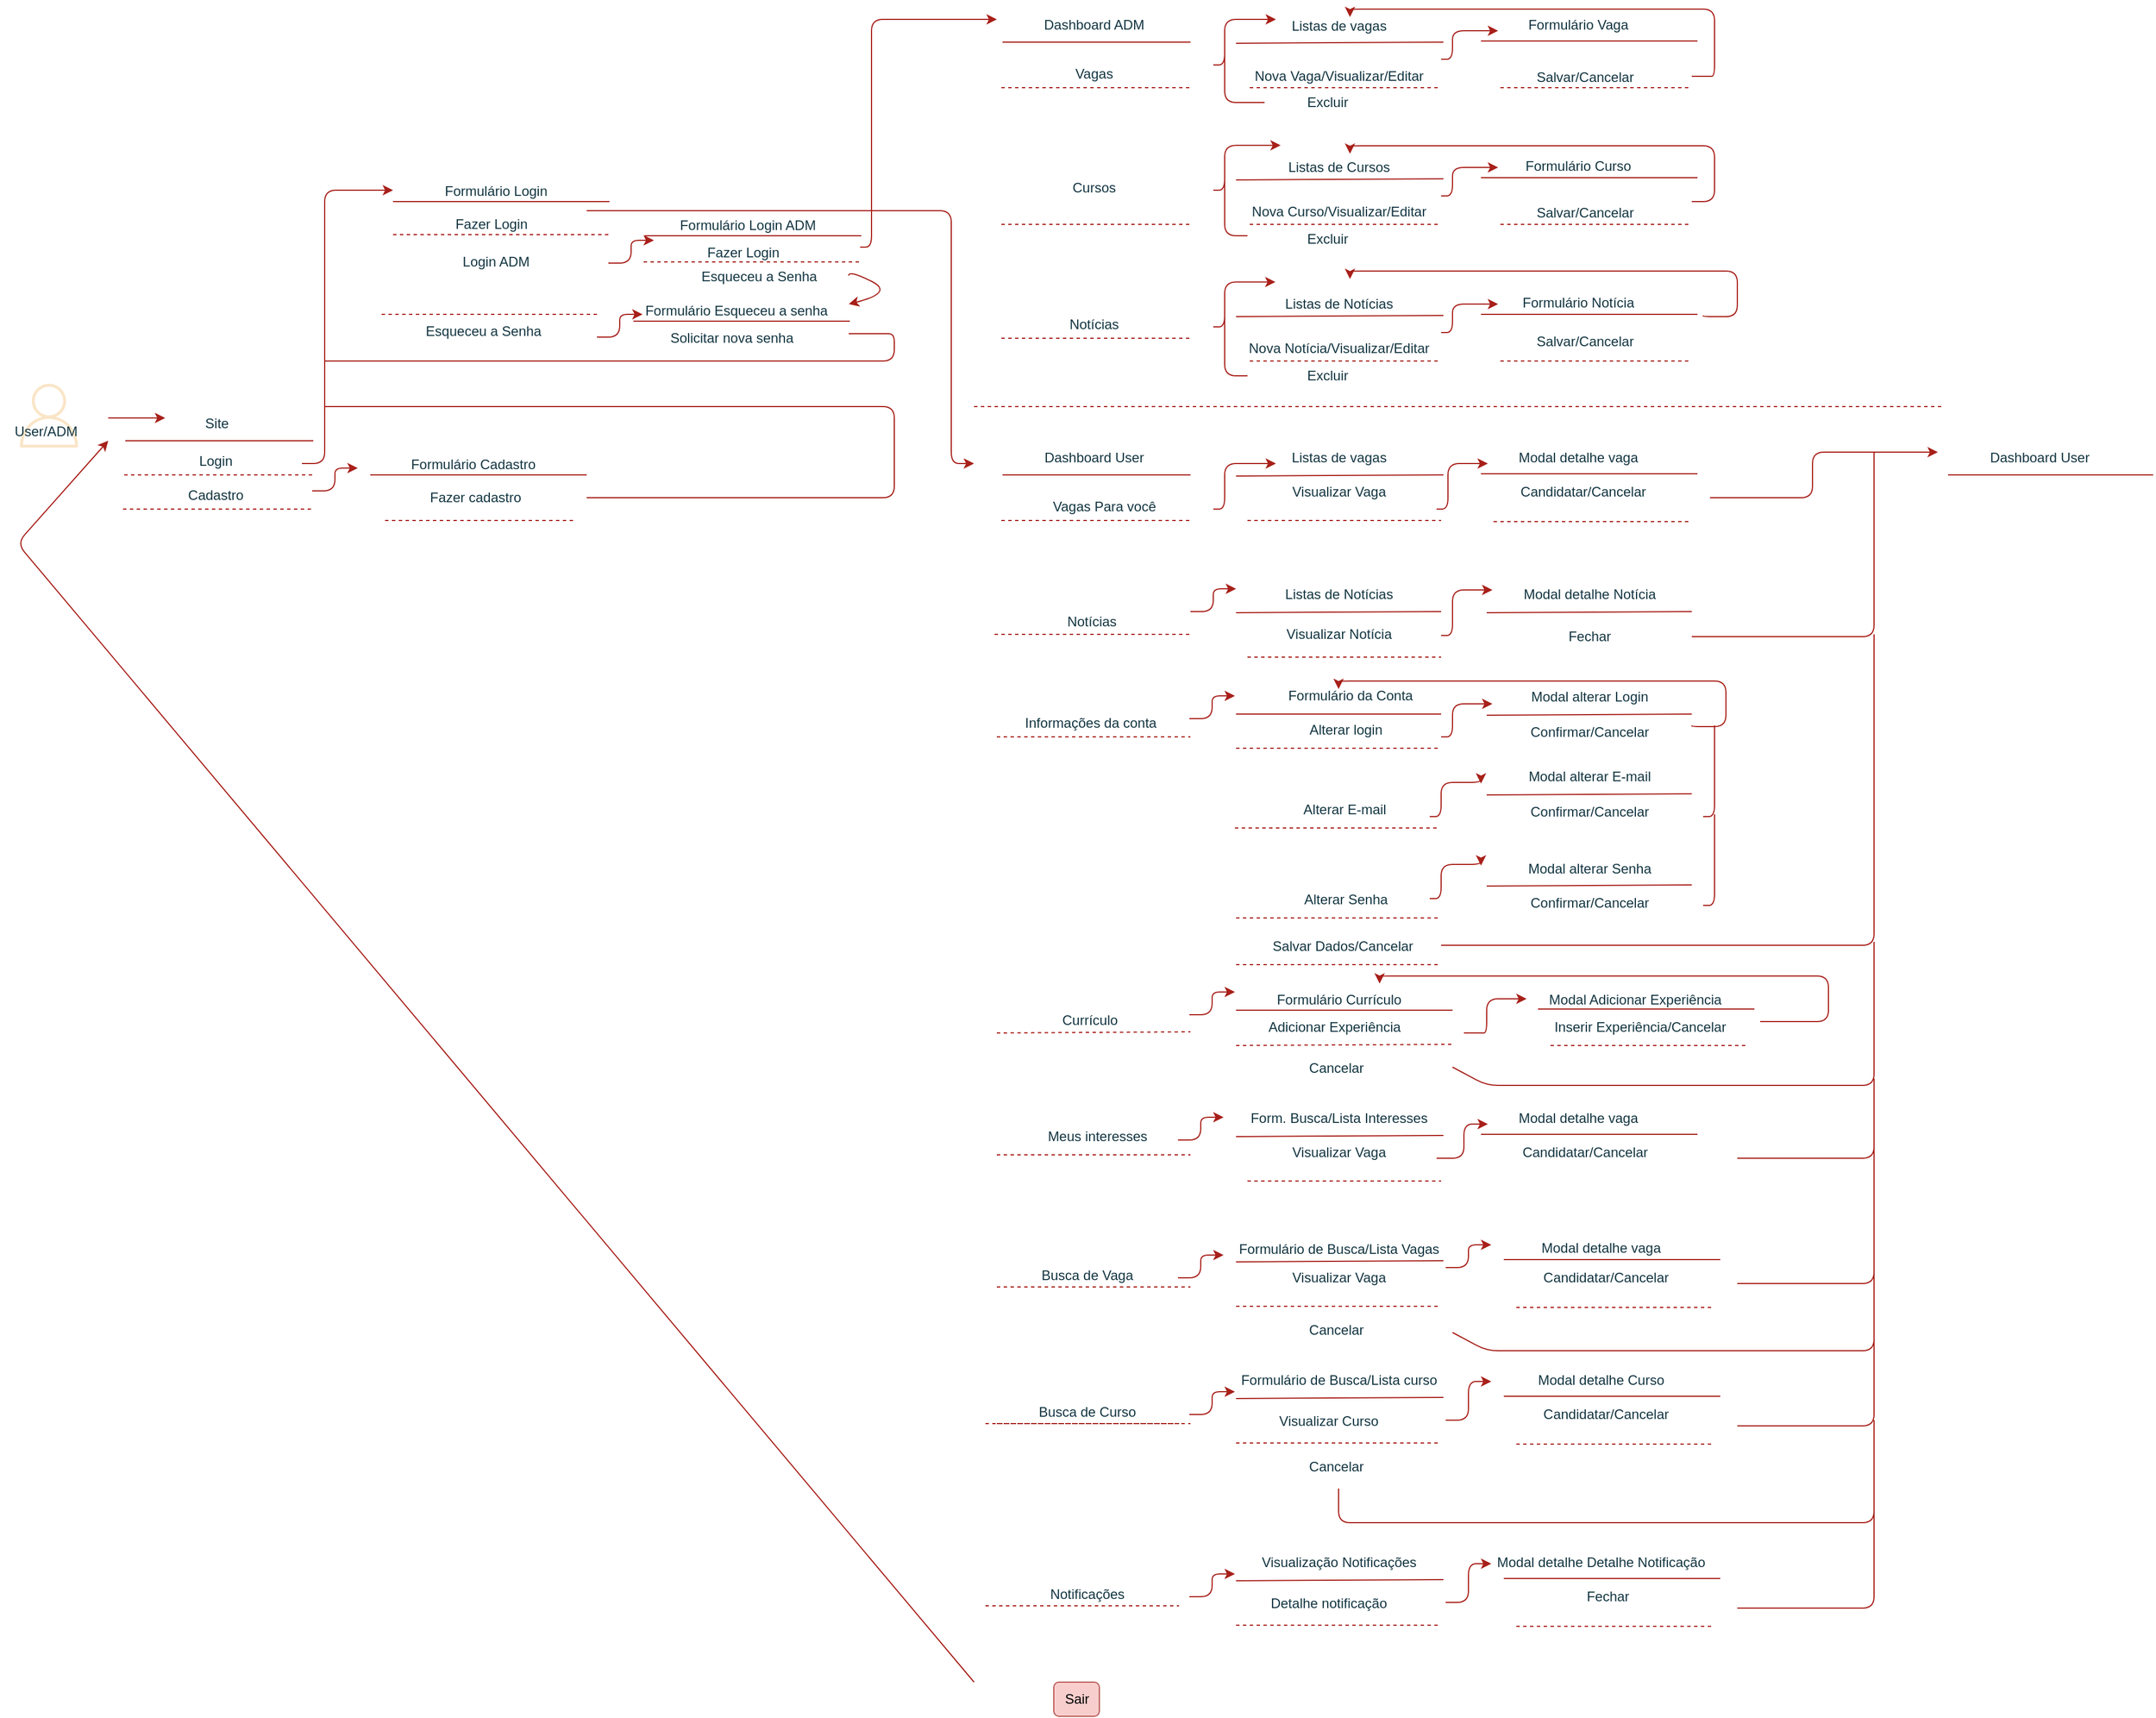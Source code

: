 <mxfile version="21.2.1" type="device">
  <diagram id="md6VTnPGozkwx2MKW_Uu" name="inicio">
    <mxGraphModel dx="3600" dy="515" grid="1" gridSize="10" guides="1" tooltips="1" connect="1" arrows="1" fold="1" page="1" pageScale="1" pageWidth="850" pageHeight="1100" math="0" shadow="0">
      <root>
        <mxCell id="0" />
        <mxCell id="1" parent="0" />
        <mxCell id="Atl8Sy2RL6itN3JtaUqr-5" value="Informações da conta" style="text;html=1;align=center;verticalAlign=middle;resizable=0;points=[];autosize=1;strokeColor=none;fillColor=none;labelBackgroundColor=none;rounded=1;fontColor=#143642;" parent="1" vertex="1">
          <mxGeometry x="-818" y="623" width="140" height="30" as="geometry" />
        </mxCell>
        <mxCell id="Atl8Sy2RL6itN3JtaUqr-6" value="Formulário da Conta" style="text;html=1;align=center;verticalAlign=middle;resizable=0;points=[];autosize=1;strokeColor=none;fillColor=none;labelBackgroundColor=none;rounded=1;fontColor=#143642;" parent="1" vertex="1">
          <mxGeometry x="-585" y="599" width="130" height="30" as="geometry" />
        </mxCell>
        <mxCell id="Atl8Sy2RL6itN3JtaUqr-7" value="" style="endArrow=none;html=1;rounded=1;labelBackgroundColor=none;fontColor=default;strokeColor=#A8201A;" parent="1" edge="1">
          <mxGeometry width="50" height="50" relative="1" as="geometry">
            <mxPoint x="-620" y="630" as="sourcePoint" />
            <mxPoint x="-440" y="630" as="targetPoint" />
          </mxGeometry>
        </mxCell>
        <mxCell id="Atl8Sy2RL6itN3JtaUqr-8" value="" style="endArrow=classic;html=1;rounded=1;edgeStyle=orthogonalEdgeStyle;labelBackgroundColor=none;fontColor=default;strokeColor=#A8201A;" parent="1" target="1BL5ixbeq6saKE9p_KcN-16" edge="1">
          <mxGeometry width="50" height="50" relative="1" as="geometry">
            <mxPoint x="-640" y="450" as="sourcePoint" />
            <mxPoint x="-480" y="396" as="targetPoint" />
            <Array as="points">
              <mxPoint x="-630" y="450" />
              <mxPoint x="-630" y="410" />
            </Array>
          </mxGeometry>
        </mxCell>
        <mxCell id="Atl8Sy2RL6itN3JtaUqr-9" value="Alterar login" style="text;html=1;align=center;verticalAlign=middle;resizable=0;points=[];autosize=1;strokeColor=none;fillColor=none;labelBackgroundColor=none;rounded=1;fontColor=#143642;" parent="1" vertex="1">
          <mxGeometry x="-569" y="629" width="90" height="30" as="geometry" />
        </mxCell>
        <mxCell id="6Ke4Tf1bYYIwLAMuj2lj-1" value="" style="endArrow=none;dashed=1;html=1;rounded=1;labelBackgroundColor=none;fontColor=default;strokeColor=#A8201A;" parent="1" edge="1">
          <mxGeometry width="50" height="50" relative="1" as="geometry">
            <mxPoint x="-830" y="650" as="sourcePoint" />
            <mxPoint x="-660" y="650" as="targetPoint" />
            <Array as="points" />
          </mxGeometry>
        </mxCell>
        <mxCell id="6Ke4Tf1bYYIwLAMuj2lj-4" value="Currículo&amp;nbsp;" style="text;html=1;align=center;verticalAlign=middle;resizable=0;points=[];autosize=1;strokeColor=none;fillColor=none;labelBackgroundColor=none;rounded=1;fontColor=#143642;" parent="1" vertex="1">
          <mxGeometry x="-787" y="884" width="80" height="30" as="geometry" />
        </mxCell>
        <mxCell id="6Ke4Tf1bYYIwLAMuj2lj-7" value="Meus interesses" style="text;html=1;align=center;verticalAlign=middle;resizable=0;points=[];autosize=1;strokeColor=none;fillColor=none;labelBackgroundColor=none;rounded=1;fontColor=#143642;" parent="1" vertex="1">
          <mxGeometry x="-797" y="986" width="110" height="30" as="geometry" />
        </mxCell>
        <mxCell id="6Ke4Tf1bYYIwLAMuj2lj-30" value="Formulário Currículo" style="text;html=1;align=center;verticalAlign=middle;resizable=0;points=[];autosize=1;strokeColor=none;fillColor=none;labelBackgroundColor=none;rounded=1;fontColor=#143642;" parent="1" vertex="1">
          <mxGeometry x="-595" y="866" width="130" height="30" as="geometry" />
        </mxCell>
        <mxCell id="6Ke4Tf1bYYIwLAMuj2lj-32" value="Adicionar Experiência" style="text;html=1;align=center;verticalAlign=middle;resizable=0;points=[];autosize=1;strokeColor=none;fillColor=none;labelBackgroundColor=none;rounded=1;fontColor=#143642;" parent="1" vertex="1">
          <mxGeometry x="-604" y="890" width="140" height="30" as="geometry" />
        </mxCell>
        <mxCell id="6Ke4Tf1bYYIwLAMuj2lj-33" value="" style="endArrow=none;dashed=1;html=1;rounded=1;labelBackgroundColor=none;fontColor=default;strokeColor=#A8201A;" parent="1" edge="1">
          <mxGeometry width="50" height="50" relative="1" as="geometry">
            <mxPoint x="-620" y="921" as="sourcePoint" />
            <mxPoint x="-430" y="920" as="targetPoint" />
          </mxGeometry>
        </mxCell>
        <mxCell id="6Ke4Tf1bYYIwLAMuj2lj-34" value="&amp;nbsp; &amp;nbsp; &amp;nbsp;Cancelar&amp;nbsp;" style="text;html=1;align=center;verticalAlign=middle;resizable=0;points=[];autosize=1;strokeColor=none;fillColor=none;labelBackgroundColor=none;rounded=1;fontColor=#143642;" parent="1" vertex="1">
          <mxGeometry x="-584.5" y="926" width="90" height="30" as="geometry" />
        </mxCell>
        <mxCell id="6Ke4Tf1bYYIwLAMuj2lj-46" value="" style="endArrow=none;dashed=1;html=1;rounded=1;labelBackgroundColor=none;fontColor=default;strokeColor=#A8201A;" parent="1" edge="1">
          <mxGeometry width="50" height="50" relative="1" as="geometry">
            <mxPoint x="-620" y="660" as="sourcePoint" />
            <mxPoint x="-440" y="660" as="targetPoint" />
          </mxGeometry>
        </mxCell>
        <mxCell id="6Ke4Tf1bYYIwLAMuj2lj-48" value="" style="endArrow=none;dashed=1;html=1;rounded=1;labelBackgroundColor=none;fontColor=default;strokeColor=#A8201A;" parent="1" edge="1">
          <mxGeometry width="50" height="50" relative="1" as="geometry">
            <mxPoint x="-830" y="910" as="sourcePoint" />
            <mxPoint x="-660" y="909" as="targetPoint" />
          </mxGeometry>
        </mxCell>
        <mxCell id="6Ke4Tf1bYYIwLAMuj2lj-49" value="" style="endArrow=none;dashed=1;html=1;rounded=1;labelBackgroundColor=none;fontColor=default;strokeColor=#A8201A;" parent="1" edge="1">
          <mxGeometry width="50" height="50" relative="1" as="geometry">
            <mxPoint x="-830" y="1017" as="sourcePoint" />
            <mxPoint x="-660" y="1017" as="targetPoint" />
          </mxGeometry>
        </mxCell>
        <mxCell id="6Ke4Tf1bYYIwLAMuj2lj-51" value="" style="endArrow=none;html=1;rounded=1;labelBackgroundColor=none;fontColor=default;strokeColor=#A8201A;" parent="1" edge="1">
          <mxGeometry width="50" height="50" relative="1" as="geometry">
            <mxPoint x="-620" y="890" as="sourcePoint" />
            <mxPoint x="-430" y="890" as="targetPoint" />
          </mxGeometry>
        </mxCell>
        <mxCell id="6Ke4Tf1bYYIwLAMuj2lj-55" value="Dashboard User" style="text;html=1;align=center;verticalAlign=middle;resizable=0;points=[];autosize=1;strokeColor=none;fillColor=none;labelBackgroundColor=none;rounded=1;fontColor=#143642;" parent="1" vertex="1">
          <mxGeometry x="-800" y="390" width="110" height="30" as="geometry" />
        </mxCell>
        <mxCell id="6Ke4Tf1bYYIwLAMuj2lj-56" value="Vagas Para você" style="text;html=1;align=center;verticalAlign=middle;resizable=0;points=[];autosize=1;strokeColor=none;fillColor=none;labelBackgroundColor=none;rounded=1;fontColor=#143642;" parent="1" vertex="1">
          <mxGeometry x="-791" y="433" width="110" height="30" as="geometry" />
        </mxCell>
        <mxCell id="6Ke4Tf1bYYIwLAMuj2lj-57" value="" style="endArrow=none;dashed=1;html=1;rounded=1;labelBackgroundColor=none;fontColor=default;strokeColor=#A8201A;" parent="1" edge="1">
          <mxGeometry width="50" height="50" relative="1" as="geometry">
            <mxPoint x="-826" y="460" as="sourcePoint" />
            <mxPoint x="-660" y="460" as="targetPoint" />
          </mxGeometry>
        </mxCell>
        <mxCell id="6Ke4Tf1bYYIwLAMuj2lj-60" value="" style="endArrow=none;html=1;rounded=1;labelBackgroundColor=none;fontColor=default;strokeColor=#A8201A;" parent="1" edge="1">
          <mxGeometry width="50" height="50" relative="1" as="geometry">
            <mxPoint x="-825" y="420" as="sourcePoint" />
            <mxPoint x="-660" y="420" as="targetPoint" />
          </mxGeometry>
        </mxCell>
        <mxCell id="1BL5ixbeq6saKE9p_KcN-3" value="Modal Adicionar Experiência" style="text;html=1;align=center;verticalAlign=middle;resizable=0;points=[];autosize=1;strokeColor=none;fillColor=none;labelBackgroundColor=none;rounded=1;fontColor=#143642;" parent="1" vertex="1">
          <mxGeometry x="-355" y="866" width="170" height="30" as="geometry" />
        </mxCell>
        <mxCell id="1BL5ixbeq6saKE9p_KcN-4" value="Inserir Experiência/Cancelar&amp;nbsp;" style="text;html=1;align=center;verticalAlign=middle;resizable=0;points=[];autosize=1;strokeColor=none;fillColor=none;labelBackgroundColor=none;rounded=1;fontColor=#143642;" parent="1" vertex="1">
          <mxGeometry x="-354" y="890" width="180" height="30" as="geometry" />
        </mxCell>
        <mxCell id="1BL5ixbeq6saKE9p_KcN-5" value="" style="endArrow=none;dashed=1;html=1;rounded=1;labelBackgroundColor=none;fontColor=default;strokeColor=#A8201A;" parent="1" edge="1">
          <mxGeometry width="50" height="50" relative="1" as="geometry">
            <mxPoint x="-344" y="921" as="sourcePoint" />
            <mxPoint x="-170" y="921" as="targetPoint" />
          </mxGeometry>
        </mxCell>
        <mxCell id="1BL5ixbeq6saKE9p_KcN-6" value="" style="endArrow=none;html=1;rounded=1;labelBackgroundColor=none;fontColor=default;strokeColor=#A8201A;" parent="1" edge="1">
          <mxGeometry width="50" height="50" relative="1" as="geometry">
            <mxPoint x="-355" y="889" as="sourcePoint" />
            <mxPoint x="-165" y="889" as="targetPoint" />
          </mxGeometry>
        </mxCell>
        <mxCell id="1BL5ixbeq6saKE9p_KcN-16" value="Listas de vagas" style="text;html=1;align=center;verticalAlign=middle;resizable=0;points=[];autosize=1;strokeColor=none;fillColor=none;labelBackgroundColor=none;rounded=1;fontColor=#143642;" parent="1" vertex="1">
          <mxGeometry x="-585" y="390" width="110" height="30" as="geometry" />
        </mxCell>
        <mxCell id="1BL5ixbeq6saKE9p_KcN-17" value="" style="endArrow=none;html=1;rounded=1;labelBackgroundColor=none;fontColor=default;strokeColor=#A8201A;" parent="1" edge="1">
          <mxGeometry width="50" height="50" relative="1" as="geometry">
            <mxPoint x="-620" y="421" as="sourcePoint" />
            <mxPoint x="-438" y="420" as="targetPoint" />
          </mxGeometry>
        </mxCell>
        <mxCell id="1BL5ixbeq6saKE9p_KcN-18" value="Visualizar Vaga" style="text;html=1;align=center;verticalAlign=middle;resizable=0;points=[];autosize=1;strokeColor=none;fillColor=none;labelBackgroundColor=none;rounded=1;fontColor=#143642;" parent="1" vertex="1">
          <mxGeometry x="-585" y="420" width="110" height="30" as="geometry" />
        </mxCell>
        <mxCell id="1BL5ixbeq6saKE9p_KcN-20" value="" style="endArrow=none;dashed=1;html=1;rounded=1;labelBackgroundColor=none;fontColor=default;strokeColor=#A8201A;" parent="1" edge="1">
          <mxGeometry width="50" height="50" relative="1" as="geometry">
            <mxPoint x="-610" y="460" as="sourcePoint" />
            <mxPoint x="-440" y="460" as="targetPoint" />
          </mxGeometry>
        </mxCell>
        <mxCell id="1BL5ixbeq6saKE9p_KcN-21" value="Modal detalhe vaga" style="text;html=1;align=center;verticalAlign=middle;resizable=0;points=[];autosize=1;strokeColor=none;fillColor=none;labelBackgroundColor=none;rounded=1;fontColor=#143642;" parent="1" vertex="1">
          <mxGeometry x="-385" y="390" width="130" height="30" as="geometry" />
        </mxCell>
        <mxCell id="1BL5ixbeq6saKE9p_KcN-22" value="Candidatar/Cancelar&amp;nbsp;" style="text;html=1;align=center;verticalAlign=middle;resizable=0;points=[];autosize=1;strokeColor=none;fillColor=none;labelBackgroundColor=none;rounded=1;fontColor=#143642;" parent="1" vertex="1">
          <mxGeometry x="-384" y="420" width="140" height="30" as="geometry" />
        </mxCell>
        <mxCell id="1BL5ixbeq6saKE9p_KcN-23" value="" style="endArrow=none;dashed=1;html=1;rounded=1;labelBackgroundColor=none;fontColor=default;strokeColor=#A8201A;" parent="1" edge="1">
          <mxGeometry width="50" height="50" relative="1" as="geometry">
            <mxPoint x="-394" y="461" as="sourcePoint" />
            <mxPoint x="-220" y="461" as="targetPoint" />
          </mxGeometry>
        </mxCell>
        <mxCell id="1BL5ixbeq6saKE9p_KcN-24" value="" style="endArrow=none;html=1;rounded=1;labelBackgroundColor=none;fontColor=default;strokeColor=#A8201A;" parent="1" edge="1">
          <mxGeometry width="50" height="50" relative="1" as="geometry">
            <mxPoint x="-405" y="419" as="sourcePoint" />
            <mxPoint x="-215" y="419" as="targetPoint" />
          </mxGeometry>
        </mxCell>
        <mxCell id="1BL5ixbeq6saKE9p_KcN-26" value="" style="endArrow=classic;html=1;rounded=1;edgeStyle=orthogonalEdgeStyle;labelBackgroundColor=none;fontColor=default;strokeColor=#A8201A;" parent="1" edge="1">
          <mxGeometry width="50" height="50" relative="1" as="geometry">
            <mxPoint x="-444" y="450" as="sourcePoint" />
            <mxPoint x="-399" y="410" as="targetPoint" />
            <Array as="points">
              <mxPoint x="-434" y="450" />
              <mxPoint x="-434" y="410" />
            </Array>
          </mxGeometry>
        </mxCell>
        <mxCell id="1BL5ixbeq6saKE9p_KcN-38" value="Dashboard User" style="text;html=1;align=center;verticalAlign=middle;resizable=0;points=[];autosize=1;strokeColor=none;fillColor=none;labelBackgroundColor=none;rounded=1;fontColor=#143642;" parent="1" vertex="1">
          <mxGeometry x="30" y="390" width="110" height="30" as="geometry" />
        </mxCell>
        <mxCell id="1BL5ixbeq6saKE9p_KcN-39" value="" style="endArrow=none;html=1;rounded=1;labelBackgroundColor=none;fontColor=default;strokeColor=#A8201A;" parent="1" edge="1">
          <mxGeometry width="50" height="50" relative="1" as="geometry">
            <mxPoint x="5" y="420" as="sourcePoint" />
            <mxPoint x="185" y="420" as="targetPoint" />
          </mxGeometry>
        </mxCell>
        <mxCell id="1BL5ixbeq6saKE9p_KcN-40" value="" style="endArrow=classic;html=1;rounded=1;edgeStyle=orthogonalEdgeStyle;labelBackgroundColor=none;fontColor=default;strokeColor=#A8201A;" parent="1" edge="1">
          <mxGeometry width="50" height="50" relative="1" as="geometry">
            <mxPoint x="-204" y="440" as="sourcePoint" />
            <mxPoint x="-4" y="400" as="targetPoint" />
            <Array as="points">
              <mxPoint x="-114" y="440" />
              <mxPoint x="-114" y="400" />
            </Array>
          </mxGeometry>
        </mxCell>
        <mxCell id="1BL5ixbeq6saKE9p_KcN-47" value="" style="endArrow=none;html=1;rounded=1;labelBackgroundColor=none;fontColor=default;strokeColor=#A8201A;" parent="1" edge="1">
          <mxGeometry width="50" height="50" relative="1" as="geometry">
            <mxPoint x="-440" y="833" as="sourcePoint" />
            <mxPoint x="-60" y="560" as="targetPoint" />
            <Array as="points">
              <mxPoint x="-60" y="833" />
            </Array>
          </mxGeometry>
        </mxCell>
        <mxCell id="1BL5ixbeq6saKE9p_KcN-63" value="" style="endArrow=classic;html=1;rounded=1;edgeStyle=orthogonalEdgeStyle;labelBackgroundColor=none;fontColor=default;strokeColor=#A8201A;" parent="1" edge="1">
          <mxGeometry width="50" height="50" relative="1" as="geometry">
            <mxPoint x="-660" y="540" as="sourcePoint" />
            <mxPoint x="-620" y="520" as="targetPoint" />
            <Array as="points">
              <mxPoint x="-640" y="520" />
            </Array>
          </mxGeometry>
        </mxCell>
        <mxCell id="1BL5ixbeq6saKE9p_KcN-65" value="Notícias" style="text;html=1;align=center;verticalAlign=middle;resizable=0;points=[];autosize=1;strokeColor=none;fillColor=none;labelBackgroundColor=none;rounded=1;fontColor=#143642;" parent="1" vertex="1">
          <mxGeometry x="-782" y="534" width="70" height="30" as="geometry" />
        </mxCell>
        <mxCell id="1BL5ixbeq6saKE9p_KcN-66" value="" style="endArrow=none;dashed=1;html=1;rounded=1;labelBackgroundColor=none;fontColor=default;strokeColor=#A8201A;" parent="1" edge="1">
          <mxGeometry width="50" height="50" relative="1" as="geometry">
            <mxPoint x="-832" y="560" as="sourcePoint" />
            <mxPoint x="-660" y="560" as="targetPoint" />
          </mxGeometry>
        </mxCell>
        <mxCell id="1BL5ixbeq6saKE9p_KcN-68" value="Listas de Notícias" style="text;html=1;align=center;verticalAlign=middle;resizable=0;points=[];autosize=1;strokeColor=none;fillColor=none;labelBackgroundColor=none;rounded=1;fontColor=#143642;" parent="1" vertex="1">
          <mxGeometry x="-590" y="510" width="120" height="30" as="geometry" />
        </mxCell>
        <mxCell id="1BL5ixbeq6saKE9p_KcN-69" value="" style="endArrow=none;html=1;rounded=1;labelBackgroundColor=none;fontColor=default;strokeColor=#A8201A;" parent="1" edge="1">
          <mxGeometry width="50" height="50" relative="1" as="geometry">
            <mxPoint x="-620" y="541" as="sourcePoint" />
            <mxPoint x="-440" y="540" as="targetPoint" />
          </mxGeometry>
        </mxCell>
        <mxCell id="1BL5ixbeq6saKE9p_KcN-70" value="Visualizar Notícia" style="text;html=1;align=center;verticalAlign=middle;resizable=0;points=[];autosize=1;strokeColor=none;fillColor=none;labelBackgroundColor=none;rounded=1;fontColor=#143642;" parent="1" vertex="1">
          <mxGeometry x="-590" y="545" width="120" height="30" as="geometry" />
        </mxCell>
        <mxCell id="1BL5ixbeq6saKE9p_KcN-71" value="" style="endArrow=none;dashed=1;html=1;rounded=1;labelBackgroundColor=none;fontColor=default;strokeColor=#A8201A;" parent="1" edge="1">
          <mxGeometry width="50" height="50" relative="1" as="geometry">
            <mxPoint x="-610" y="580" as="sourcePoint" />
            <mxPoint x="-440" y="580" as="targetPoint" />
          </mxGeometry>
        </mxCell>
        <mxCell id="1BL5ixbeq6saKE9p_KcN-72" value="Modal detalhe Notícia" style="text;html=1;align=center;verticalAlign=middle;resizable=0;points=[];autosize=1;strokeColor=none;fillColor=none;labelBackgroundColor=none;rounded=1;fontColor=#143642;" parent="1" vertex="1">
          <mxGeometry x="-380" y="510" width="140" height="30" as="geometry" />
        </mxCell>
        <mxCell id="1BL5ixbeq6saKE9p_KcN-75" value="" style="endArrow=classic;html=1;rounded=1;edgeStyle=orthogonalEdgeStyle;labelBackgroundColor=none;fontColor=default;strokeColor=#A8201A;" parent="1" edge="1">
          <mxGeometry width="50" height="50" relative="1" as="geometry">
            <mxPoint x="-440" y="561" as="sourcePoint" />
            <mxPoint x="-395" y="521" as="targetPoint" />
            <Array as="points">
              <mxPoint x="-430" y="561" />
              <mxPoint x="-430" y="521" />
            </Array>
          </mxGeometry>
        </mxCell>
        <mxCell id="1BL5ixbeq6saKE9p_KcN-76" value="Fechar" style="text;html=1;align=center;verticalAlign=middle;resizable=0;points=[];autosize=1;strokeColor=none;fillColor=none;labelBackgroundColor=none;rounded=1;fontColor=#143642;" parent="1" vertex="1">
          <mxGeometry x="-340.5" y="547" width="60" height="30" as="geometry" />
        </mxCell>
        <mxCell id="1BL5ixbeq6saKE9p_KcN-77" value="" style="endArrow=none;html=1;rounded=1;labelBackgroundColor=none;fontColor=default;strokeColor=#A8201A;" parent="1" edge="1">
          <mxGeometry width="50" height="50" relative="1" as="geometry">
            <mxPoint x="-400" y="541" as="sourcePoint" />
            <mxPoint x="-220" y="540" as="targetPoint" />
          </mxGeometry>
        </mxCell>
        <mxCell id="1BL5ixbeq6saKE9p_KcN-82" value="" style="endArrow=none;html=1;rounded=1;labelBackgroundColor=none;fontColor=default;strokeColor=#A8201A;" parent="1" edge="1">
          <mxGeometry width="50" height="50" relative="1" as="geometry">
            <mxPoint x="-220" y="562" as="sourcePoint" />
            <mxPoint x="-60" y="400" as="targetPoint" />
            <Array as="points">
              <mxPoint x="-60" y="562" />
            </Array>
          </mxGeometry>
        </mxCell>
        <mxCell id="1BL5ixbeq6saKE9p_KcN-83" value="" style="endArrow=classic;html=1;rounded=1;edgeStyle=orthogonalEdgeStyle;labelBackgroundColor=none;fontColor=default;strokeColor=#A8201A;" parent="1" edge="1">
          <mxGeometry width="50" height="50" relative="1" as="geometry">
            <mxPoint x="-661" y="634" as="sourcePoint" />
            <mxPoint x="-621" y="614" as="targetPoint" />
            <Array as="points">
              <mxPoint x="-641" y="614" />
            </Array>
          </mxGeometry>
        </mxCell>
        <mxCell id="1BL5ixbeq6saKE9p_KcN-84" value="" style="endArrow=classic;html=1;rounded=1;edgeStyle=orthogonalEdgeStyle;labelBackgroundColor=none;fontColor=default;strokeColor=#A8201A;" parent="1" edge="1">
          <mxGeometry width="50" height="50" relative="1" as="geometry">
            <mxPoint x="-661" y="894" as="sourcePoint" />
            <mxPoint x="-621" y="874" as="targetPoint" />
            <Array as="points">
              <mxPoint x="-641" y="874" />
            </Array>
          </mxGeometry>
        </mxCell>
        <mxCell id="1BL5ixbeq6saKE9p_KcN-85" value="" style="endArrow=classic;html=1;rounded=1;edgeStyle=orthogonalEdgeStyle;labelBackgroundColor=none;fontColor=default;strokeColor=#A8201A;" parent="1" edge="1">
          <mxGeometry width="50" height="50" relative="1" as="geometry">
            <mxPoint x="-420" y="910" as="sourcePoint" />
            <mxPoint x="-365" y="880" as="targetPoint" />
            <Array as="points">
              <mxPoint x="-410" y="910" />
              <mxPoint x="-400" y="910" />
              <mxPoint x="-400" y="880" />
            </Array>
          </mxGeometry>
        </mxCell>
        <mxCell id="1BL5ixbeq6saKE9p_KcN-88" value="" style="edgeStyle=orthogonalEdgeStyle;orthogonalLoop=1;jettySize=auto;html=1;entryX=0.777;entryY=0.02;entryDx=0;entryDy=0;entryPerimeter=0;rounded=1;labelBackgroundColor=none;fontColor=default;strokeColor=#A8201A;" parent="1" target="6Ke4Tf1bYYIwLAMuj2lj-30" edge="1">
          <mxGeometry relative="1" as="geometry">
            <mxPoint x="-160" y="900" as="sourcePoint" />
            <mxPoint x="-100" y="860" as="targetPoint" />
            <Array as="points">
              <mxPoint x="-100" y="900" />
              <mxPoint x="-100" y="860" />
              <mxPoint x="-494" y="860" />
            </Array>
          </mxGeometry>
        </mxCell>
        <mxCell id="1BL5ixbeq6saKE9p_KcN-91" value="Busca de Vaga" style="text;html=1;align=center;verticalAlign=middle;resizable=0;points=[];autosize=1;strokeColor=none;fillColor=none;labelBackgroundColor=none;rounded=1;fontColor=#143642;" parent="1" vertex="1">
          <mxGeometry x="-801" y="1108" width="100" height="30" as="geometry" />
        </mxCell>
        <mxCell id="1BL5ixbeq6saKE9p_KcN-92" value="" style="endArrow=none;dashed=1;html=1;rounded=1;labelBackgroundColor=none;fontColor=default;strokeColor=#A8201A;" parent="1" edge="1">
          <mxGeometry width="50" height="50" relative="1" as="geometry">
            <mxPoint x="-830" y="1133" as="sourcePoint" />
            <mxPoint x="-660" y="1133" as="targetPoint" />
          </mxGeometry>
        </mxCell>
        <mxCell id="1BL5ixbeq6saKE9p_KcN-93" value="" style="endArrow=classic;html=1;rounded=1;edgeStyle=orthogonalEdgeStyle;labelBackgroundColor=none;fontColor=default;strokeColor=#A8201A;" parent="1" edge="1">
          <mxGeometry width="50" height="50" relative="1" as="geometry">
            <mxPoint x="-671" y="1125" as="sourcePoint" />
            <mxPoint x="-631" y="1105" as="targetPoint" />
            <Array as="points">
              <mxPoint x="-651" y="1105" />
            </Array>
          </mxGeometry>
        </mxCell>
        <mxCell id="1BL5ixbeq6saKE9p_KcN-99" value="Formulário de Busca/Lista Vagas" style="text;html=1;align=center;verticalAlign=middle;resizable=0;points=[];autosize=1;strokeColor=none;fillColor=none;labelBackgroundColor=none;rounded=1;fontColor=#143642;" parent="1" vertex="1">
          <mxGeometry x="-630" y="1085" width="200" height="30" as="geometry" />
        </mxCell>
        <mxCell id="1BL5ixbeq6saKE9p_KcN-100" value="" style="endArrow=none;html=1;rounded=1;labelBackgroundColor=none;fontColor=default;strokeColor=#A8201A;" parent="1" edge="1">
          <mxGeometry width="50" height="50" relative="1" as="geometry">
            <mxPoint x="-620" y="1111" as="sourcePoint" />
            <mxPoint x="-438" y="1110" as="targetPoint" />
          </mxGeometry>
        </mxCell>
        <mxCell id="1BL5ixbeq6saKE9p_KcN-101" value="Visualizar Vaga" style="text;html=1;align=center;verticalAlign=middle;resizable=0;points=[];autosize=1;strokeColor=none;fillColor=none;labelBackgroundColor=none;rounded=1;fontColor=#143642;" parent="1" vertex="1">
          <mxGeometry x="-585" y="1110" width="110" height="30" as="geometry" />
        </mxCell>
        <mxCell id="1BL5ixbeq6saKE9p_KcN-102" value="" style="endArrow=none;dashed=1;html=1;rounded=1;labelBackgroundColor=none;fontColor=default;strokeColor=#A8201A;" parent="1" edge="1">
          <mxGeometry width="50" height="50" relative="1" as="geometry">
            <mxPoint x="-620" y="1150" as="sourcePoint" />
            <mxPoint x="-440" y="1150" as="targetPoint" />
          </mxGeometry>
        </mxCell>
        <mxCell id="1BL5ixbeq6saKE9p_KcN-104" value="" style="endArrow=none;html=1;rounded=1;labelBackgroundColor=none;fontColor=default;strokeColor=#A8201A;" parent="1" edge="1">
          <mxGeometry width="50" height="50" relative="1" as="geometry">
            <mxPoint x="-430" y="940" as="sourcePoint" />
            <mxPoint x="-60" y="830" as="targetPoint" />
            <Array as="points">
              <mxPoint x="-400" y="956" />
              <mxPoint x="-60" y="956" />
            </Array>
          </mxGeometry>
        </mxCell>
        <mxCell id="1BL5ixbeq6saKE9p_KcN-105" value="&amp;nbsp; &amp;nbsp; &amp;nbsp;Cancelar&amp;nbsp;" style="text;html=1;align=center;verticalAlign=middle;resizable=0;points=[];autosize=1;strokeColor=none;fillColor=none;labelBackgroundColor=none;rounded=1;fontColor=#143642;" parent="1" vertex="1">
          <mxGeometry x="-584.5" y="1156" width="90" height="30" as="geometry" />
        </mxCell>
        <mxCell id="1BL5ixbeq6saKE9p_KcN-106" value="" style="endArrow=classic;html=1;rounded=1;edgeStyle=orthogonalEdgeStyle;labelBackgroundColor=none;fontColor=default;strokeColor=#A8201A;" parent="1" edge="1">
          <mxGeometry width="50" height="50" relative="1" as="geometry">
            <mxPoint x="-436" y="1116" as="sourcePoint" />
            <mxPoint x="-396" y="1096" as="targetPoint" />
            <Array as="points">
              <mxPoint x="-416" y="1096" />
            </Array>
          </mxGeometry>
        </mxCell>
        <mxCell id="1BL5ixbeq6saKE9p_KcN-107" value="Modal detalhe vaga" style="text;html=1;align=center;verticalAlign=middle;resizable=0;points=[];autosize=1;strokeColor=none;fillColor=none;labelBackgroundColor=none;rounded=1;fontColor=#143642;" parent="1" vertex="1">
          <mxGeometry x="-365" y="1084" width="130" height="30" as="geometry" />
        </mxCell>
        <mxCell id="1BL5ixbeq6saKE9p_KcN-108" value="Candidatar/Cancelar&amp;nbsp;" style="text;html=1;align=center;verticalAlign=middle;resizable=0;points=[];autosize=1;strokeColor=none;fillColor=none;labelBackgroundColor=none;rounded=1;fontColor=#143642;" parent="1" vertex="1">
          <mxGeometry x="-364" y="1110" width="140" height="30" as="geometry" />
        </mxCell>
        <mxCell id="1BL5ixbeq6saKE9p_KcN-109" value="" style="endArrow=none;html=1;rounded=1;labelBackgroundColor=none;fontColor=default;strokeColor=#A8201A;" parent="1" edge="1">
          <mxGeometry width="50" height="50" relative="1" as="geometry">
            <mxPoint x="-385" y="1109" as="sourcePoint" />
            <mxPoint x="-195" y="1109" as="targetPoint" />
          </mxGeometry>
        </mxCell>
        <mxCell id="1BL5ixbeq6saKE9p_KcN-110" value="" style="endArrow=none;dashed=1;html=1;rounded=1;labelBackgroundColor=none;fontColor=default;strokeColor=#A8201A;" parent="1" edge="1">
          <mxGeometry width="50" height="50" relative="1" as="geometry">
            <mxPoint x="-374" y="1151" as="sourcePoint" />
            <mxPoint x="-200" y="1151" as="targetPoint" />
          </mxGeometry>
        </mxCell>
        <mxCell id="1BL5ixbeq6saKE9p_KcN-112" value="" style="endArrow=none;html=1;rounded=1;labelBackgroundColor=none;fontColor=default;strokeColor=#A8201A;" parent="1" edge="1">
          <mxGeometry width="50" height="50" relative="1" as="geometry">
            <mxPoint x="-180" y="1130" as="sourcePoint" />
            <mxPoint x="-60" y="1020" as="targetPoint" />
            <Array as="points">
              <mxPoint x="-60" y="1130" />
            </Array>
          </mxGeometry>
        </mxCell>
        <mxCell id="1BL5ixbeq6saKE9p_KcN-114" value="Busca de Curso" style="text;html=1;align=center;verticalAlign=middle;resizable=0;points=[];autosize=1;strokeColor=none;fillColor=none;labelBackgroundColor=none;rounded=1;fontColor=#143642;" parent="1" vertex="1">
          <mxGeometry x="-806" y="1228" width="110" height="30" as="geometry" />
        </mxCell>
        <mxCell id="1BL5ixbeq6saKE9p_KcN-115" value="" style="endArrow=none;dashed=1;html=1;rounded=1;labelBackgroundColor=none;fontColor=default;strokeColor=#A8201A;" parent="1" edge="1">
          <mxGeometry width="50" height="50" relative="1" as="geometry">
            <mxPoint x="-830" y="1253" as="sourcePoint" />
            <mxPoint x="-660" y="1253" as="targetPoint" />
          </mxGeometry>
        </mxCell>
        <mxCell id="1BL5ixbeq6saKE9p_KcN-116" value="" style="endArrow=classic;html=1;rounded=1;edgeStyle=orthogonalEdgeStyle;labelBackgroundColor=none;fontColor=default;strokeColor=#A8201A;" parent="1" edge="1">
          <mxGeometry width="50" height="50" relative="1" as="geometry">
            <mxPoint x="-661" y="1245" as="sourcePoint" />
            <mxPoint x="-621" y="1225" as="targetPoint" />
            <Array as="points">
              <mxPoint x="-641" y="1225" />
            </Array>
          </mxGeometry>
        </mxCell>
        <mxCell id="1BL5ixbeq6saKE9p_KcN-117" value="Formulário de Busca/Lista curso" style="text;html=1;align=center;verticalAlign=middle;resizable=0;points=[];autosize=1;strokeColor=none;fillColor=none;labelBackgroundColor=none;rounded=1;fontColor=#143642;" parent="1" vertex="1">
          <mxGeometry x="-630" y="1200" width="200" height="30" as="geometry" />
        </mxCell>
        <mxCell id="1BL5ixbeq6saKE9p_KcN-118" value="" style="endArrow=none;html=1;rounded=1;labelBackgroundColor=none;fontColor=default;strokeColor=#A8201A;" parent="1" edge="1">
          <mxGeometry width="50" height="50" relative="1" as="geometry">
            <mxPoint x="-620" y="1231" as="sourcePoint" />
            <mxPoint x="-438" y="1230" as="targetPoint" />
          </mxGeometry>
        </mxCell>
        <mxCell id="1BL5ixbeq6saKE9p_KcN-120" value="" style="endArrow=none;dashed=1;html=1;rounded=1;labelBackgroundColor=none;fontColor=default;strokeColor=#A8201A;" parent="1" edge="1">
          <mxGeometry width="50" height="50" relative="1" as="geometry">
            <mxPoint x="-620" y="1270" as="sourcePoint" />
            <mxPoint x="-440" y="1270" as="targetPoint" />
          </mxGeometry>
        </mxCell>
        <mxCell id="1BL5ixbeq6saKE9p_KcN-121" value="&amp;nbsp; &amp;nbsp; &amp;nbsp;Cancelar&amp;nbsp;" style="text;html=1;align=center;verticalAlign=middle;resizable=0;points=[];autosize=1;strokeColor=none;fillColor=none;labelBackgroundColor=none;rounded=1;fontColor=#143642;" parent="1" vertex="1">
          <mxGeometry x="-584.5" y="1276" width="90" height="30" as="geometry" />
        </mxCell>
        <mxCell id="1BL5ixbeq6saKE9p_KcN-122" value="" style="endArrow=classic;html=1;rounded=1;edgeStyle=orthogonalEdgeStyle;labelBackgroundColor=none;fontColor=default;strokeColor=#A8201A;" parent="1" edge="1">
          <mxGeometry width="50" height="50" relative="1" as="geometry">
            <mxPoint x="-436" y="1250" as="sourcePoint" />
            <mxPoint x="-396" y="1216" as="targetPoint" />
            <Array as="points">
              <mxPoint x="-416" y="1216" />
            </Array>
          </mxGeometry>
        </mxCell>
        <mxCell id="1BL5ixbeq6saKE9p_KcN-123" value="Modal detalhe Curso" style="text;html=1;align=center;verticalAlign=middle;resizable=0;points=[];autosize=1;strokeColor=none;fillColor=none;labelBackgroundColor=none;rounded=1;fontColor=#143642;" parent="1" vertex="1">
          <mxGeometry x="-365" y="1200" width="130" height="30" as="geometry" />
        </mxCell>
        <mxCell id="1BL5ixbeq6saKE9p_KcN-124" value="Candidatar/Cancelar&amp;nbsp;" style="text;html=1;align=center;verticalAlign=middle;resizable=0;points=[];autosize=1;strokeColor=none;fillColor=none;labelBackgroundColor=none;rounded=1;fontColor=#143642;" parent="1" vertex="1">
          <mxGeometry x="-364" y="1230" width="140" height="30" as="geometry" />
        </mxCell>
        <mxCell id="1BL5ixbeq6saKE9p_KcN-125" value="" style="endArrow=none;html=1;rounded=1;labelBackgroundColor=none;fontColor=default;strokeColor=#A8201A;" parent="1" edge="1">
          <mxGeometry width="50" height="50" relative="1" as="geometry">
            <mxPoint x="-385" y="1229" as="sourcePoint" />
            <mxPoint x="-195" y="1229" as="targetPoint" />
          </mxGeometry>
        </mxCell>
        <mxCell id="1BL5ixbeq6saKE9p_KcN-126" value="" style="endArrow=none;dashed=1;html=1;rounded=1;labelBackgroundColor=none;fontColor=default;strokeColor=#A8201A;" parent="1" edge="1">
          <mxGeometry width="50" height="50" relative="1" as="geometry">
            <mxPoint x="-374" y="1271" as="sourcePoint" />
            <mxPoint x="-200" y="1271" as="targetPoint" />
          </mxGeometry>
        </mxCell>
        <mxCell id="1BL5ixbeq6saKE9p_KcN-128" value="" style="endArrow=none;html=1;rounded=1;labelBackgroundColor=none;fontColor=default;strokeColor=#A8201A;" parent="1" edge="1">
          <mxGeometry width="50" height="50" relative="1" as="geometry">
            <mxPoint x="-180" y="1255" as="sourcePoint" />
            <mxPoint x="-60" y="1160" as="targetPoint" />
            <Array as="points">
              <mxPoint x="-60" y="1255" />
            </Array>
          </mxGeometry>
        </mxCell>
        <mxCell id="EjViC9yRmzUdTBrnQLS--2" value="Form. Busca/Lista Interesses" style="text;html=1;align=center;verticalAlign=middle;resizable=0;points=[];autosize=1;strokeColor=none;fillColor=none;labelBackgroundColor=none;rounded=1;fontColor=#143642;" parent="1" vertex="1">
          <mxGeometry x="-620" y="970" width="180" height="30" as="geometry" />
        </mxCell>
        <mxCell id="EjViC9yRmzUdTBrnQLS--3" value="" style="endArrow=none;html=1;rounded=1;labelBackgroundColor=none;fontColor=default;strokeColor=#A8201A;" parent="1" edge="1">
          <mxGeometry width="50" height="50" relative="1" as="geometry">
            <mxPoint x="-620" y="1001" as="sourcePoint" />
            <mxPoint x="-438" y="1000" as="targetPoint" />
          </mxGeometry>
        </mxCell>
        <mxCell id="EjViC9yRmzUdTBrnQLS--4" value="Visualizar Vaga" style="text;html=1;align=center;verticalAlign=middle;resizable=0;points=[];autosize=1;strokeColor=none;fillColor=none;labelBackgroundColor=none;rounded=1;fontColor=#143642;" parent="1" vertex="1">
          <mxGeometry x="-585" y="1000" width="110" height="30" as="geometry" />
        </mxCell>
        <mxCell id="EjViC9yRmzUdTBrnQLS--5" value="" style="endArrow=none;dashed=1;html=1;rounded=1;labelBackgroundColor=none;fontColor=default;strokeColor=#A8201A;" parent="1" edge="1">
          <mxGeometry width="50" height="50" relative="1" as="geometry">
            <mxPoint x="-610" y="1040" as="sourcePoint" />
            <mxPoint x="-440" y="1040" as="targetPoint" />
          </mxGeometry>
        </mxCell>
        <mxCell id="EjViC9yRmzUdTBrnQLS--6" value="Modal detalhe vaga" style="text;html=1;align=center;verticalAlign=middle;resizable=0;points=[];autosize=1;strokeColor=none;fillColor=none;labelBackgroundColor=none;rounded=1;fontColor=#143642;" parent="1" vertex="1">
          <mxGeometry x="-385" y="970" width="130" height="30" as="geometry" />
        </mxCell>
        <mxCell id="EjViC9yRmzUdTBrnQLS--7" value="Candidatar/Cancelar" style="text;html=1;align=center;verticalAlign=middle;resizable=0;points=[];autosize=1;strokeColor=none;fillColor=none;labelBackgroundColor=none;rounded=1;fontColor=#143642;" parent="1" vertex="1">
          <mxGeometry x="-379" y="1000" width="130" height="30" as="geometry" />
        </mxCell>
        <mxCell id="EjViC9yRmzUdTBrnQLS--9" value="" style="endArrow=none;html=1;rounded=1;labelBackgroundColor=none;fontColor=default;strokeColor=#A8201A;" parent="1" edge="1">
          <mxGeometry width="50" height="50" relative="1" as="geometry">
            <mxPoint x="-405" y="999" as="sourcePoint" />
            <mxPoint x="-215" y="999" as="targetPoint" />
          </mxGeometry>
        </mxCell>
        <mxCell id="EjViC9yRmzUdTBrnQLS--10" value="" style="endArrow=classic;html=1;rounded=1;edgeStyle=orthogonalEdgeStyle;labelBackgroundColor=none;fontColor=default;strokeColor=#A8201A;" parent="1" edge="1">
          <mxGeometry width="50" height="50" relative="1" as="geometry">
            <mxPoint x="-444" y="1020" as="sourcePoint" />
            <mxPoint x="-399" y="990" as="targetPoint" />
            <Array as="points">
              <mxPoint x="-420" y="1020" />
              <mxPoint x="-420" y="990" />
            </Array>
          </mxGeometry>
        </mxCell>
        <mxCell id="EjViC9yRmzUdTBrnQLS--12" value="" style="endArrow=classic;html=1;rounded=1;edgeStyle=orthogonalEdgeStyle;labelBackgroundColor=none;fontColor=default;strokeColor=#A8201A;" parent="1" edge="1">
          <mxGeometry width="50" height="50" relative="1" as="geometry">
            <mxPoint x="-671" y="1004" as="sourcePoint" />
            <mxPoint x="-631" y="984" as="targetPoint" />
            <Array as="points">
              <mxPoint x="-651" y="984" />
            </Array>
          </mxGeometry>
        </mxCell>
        <mxCell id="EjViC9yRmzUdTBrnQLS--14" value="" style="endArrow=none;html=1;rounded=1;labelBackgroundColor=none;fontColor=default;strokeColor=#A8201A;" parent="1" edge="1">
          <mxGeometry width="50" height="50" relative="1" as="geometry">
            <mxPoint x="-180" y="1020" as="sourcePoint" />
            <mxPoint x="-60" y="950" as="targetPoint" />
            <Array as="points">
              <mxPoint x="-60" y="1020" />
            </Array>
          </mxGeometry>
        </mxCell>
        <mxCell id="EjViC9yRmzUdTBrnQLS--15" value="Site" style="text;html=1;align=center;verticalAlign=middle;resizable=0;points=[];autosize=1;strokeColor=none;fillColor=none;labelBackgroundColor=none;rounded=1;fontColor=#143642;" parent="1" vertex="1">
          <mxGeometry x="-1535" y="360" width="40" height="30" as="geometry" />
        </mxCell>
        <mxCell id="EjViC9yRmzUdTBrnQLS--16" value="" style="endArrow=none;html=1;rounded=1;labelBackgroundColor=none;fontColor=default;strokeColor=#A8201A;" parent="1" edge="1">
          <mxGeometry width="50" height="50" relative="1" as="geometry">
            <mxPoint x="-1595" y="390" as="sourcePoint" />
            <mxPoint x="-1430" y="390" as="targetPoint" />
          </mxGeometry>
        </mxCell>
        <mxCell id="EjViC9yRmzUdTBrnQLS--17" value="" style="outlineConnect=0;strokeColor=none;dashed=0;verticalLabelPosition=bottom;verticalAlign=top;align=center;html=1;fontSize=12;fontStyle=0;aspect=fixed;pointerEvents=1;shape=mxgraph.aws4.user;labelBackgroundColor=none;rounded=1;fillColor=#FAE5C7;fontColor=#143642;" parent="1" vertex="1">
          <mxGeometry x="-1690" y="340" width="56" height="56" as="geometry" />
        </mxCell>
        <mxCell id="EjViC9yRmzUdTBrnQLS--18" value="" style="endArrow=classic;html=1;curved=1;labelBackgroundColor=none;fontColor=default;rounded=1;strokeColor=#A8201A;" parent="1" edge="1">
          <mxGeometry width="50" height="50" relative="1" as="geometry">
            <mxPoint x="-1610" y="370" as="sourcePoint" />
            <mxPoint x="-1560" y="370" as="targetPoint" />
          </mxGeometry>
        </mxCell>
        <mxCell id="EjViC9yRmzUdTBrnQLS--19" value="Login" style="text;html=1;align=center;verticalAlign=middle;resizable=0;points=[];autosize=1;strokeColor=none;fillColor=none;labelBackgroundColor=none;rounded=1;fontColor=#143642;" parent="1" vertex="1">
          <mxGeometry x="-1541" y="393" width="50" height="30" as="geometry" />
        </mxCell>
        <mxCell id="EjViC9yRmzUdTBrnQLS--20" value="" style="endArrow=none;dashed=1;html=1;rounded=1;labelBackgroundColor=none;fontColor=default;strokeColor=#A8201A;" parent="1" edge="1">
          <mxGeometry width="50" height="50" relative="1" as="geometry">
            <mxPoint x="-1596" y="420" as="sourcePoint" />
            <mxPoint x="-1430" y="420" as="targetPoint" />
          </mxGeometry>
        </mxCell>
        <mxCell id="EjViC9yRmzUdTBrnQLS--21" value="Cadastro" style="text;html=1;align=center;verticalAlign=middle;resizable=0;points=[];autosize=1;strokeColor=none;fillColor=none;labelBackgroundColor=none;rounded=1;fontColor=#143642;" parent="1" vertex="1">
          <mxGeometry x="-1551" y="423" width="70" height="30" as="geometry" />
        </mxCell>
        <mxCell id="EjViC9yRmzUdTBrnQLS--22" value="" style="endArrow=none;dashed=1;html=1;rounded=1;labelBackgroundColor=none;fontColor=default;strokeColor=#A8201A;" parent="1" edge="1">
          <mxGeometry width="50" height="50" relative="1" as="geometry">
            <mxPoint x="-1597" y="450" as="sourcePoint" />
            <mxPoint x="-1431" y="450" as="targetPoint" />
          </mxGeometry>
        </mxCell>
        <mxCell id="EjViC9yRmzUdTBrnQLS--23" value="" style="endArrow=classic;html=1;rounded=1;edgeStyle=orthogonalEdgeStyle;labelBackgroundColor=none;fontColor=default;strokeColor=#A8201A;" parent="1" edge="1">
          <mxGeometry width="50" height="50" relative="1" as="geometry">
            <mxPoint x="-1440" y="410" as="sourcePoint" />
            <mxPoint x="-1360" y="170" as="targetPoint" />
            <Array as="points">
              <mxPoint x="-1420" y="410" />
              <mxPoint x="-1420" y="170" />
            </Array>
          </mxGeometry>
        </mxCell>
        <mxCell id="EjViC9yRmzUdTBrnQLS--24" value="Formulário Login" style="text;html=1;align=center;verticalAlign=middle;resizable=0;points=[];autosize=1;strokeColor=none;fillColor=none;labelBackgroundColor=none;rounded=1;fontColor=#143642;" parent="1" vertex="1">
          <mxGeometry x="-1325" y="156" width="110" height="30" as="geometry" />
        </mxCell>
        <mxCell id="EjViC9yRmzUdTBrnQLS--25" value="Fazer Login" style="text;html=1;align=center;verticalAlign=middle;resizable=0;points=[];autosize=1;strokeColor=none;fillColor=none;labelBackgroundColor=none;rounded=1;fontColor=#143642;" parent="1" vertex="1">
          <mxGeometry x="-1319" y="185" width="90" height="30" as="geometry" />
        </mxCell>
        <mxCell id="EjViC9yRmzUdTBrnQLS--26" value="" style="endArrow=none;dashed=1;html=1;rounded=1;labelBackgroundColor=none;fontColor=default;strokeColor=#A8201A;" parent="1" edge="1">
          <mxGeometry width="50" height="50" relative="1" as="geometry">
            <mxPoint x="-1370" y="279" as="sourcePoint" />
            <mxPoint x="-1180" y="279" as="targetPoint" />
          </mxGeometry>
        </mxCell>
        <mxCell id="EjViC9yRmzUdTBrnQLS--27" value="Esqueceu a Senha" style="text;html=1;align=center;verticalAlign=middle;resizable=0;points=[];autosize=1;strokeColor=none;fillColor=none;labelBackgroundColor=none;rounded=1;fontColor=#143642;" parent="1" vertex="1">
          <mxGeometry x="-1341.5" y="279" width="120" height="30" as="geometry" />
        </mxCell>
        <mxCell id="EjViC9yRmzUdTBrnQLS--28" value="" style="endArrow=none;html=1;rounded=1;labelBackgroundColor=none;fontColor=default;strokeColor=#A8201A;" parent="1" edge="1">
          <mxGeometry width="50" height="50" relative="1" as="geometry">
            <mxPoint x="-1360" y="180" as="sourcePoint" />
            <mxPoint x="-1170" y="180" as="targetPoint" />
          </mxGeometry>
        </mxCell>
        <mxCell id="EjViC9yRmzUdTBrnQLS--30" value="" style="endArrow=classic;html=1;rounded=1;edgeStyle=orthogonalEdgeStyle;labelBackgroundColor=none;fontColor=default;strokeColor=#A8201A;" parent="1" edge="1">
          <mxGeometry width="50" height="50" relative="1" as="geometry">
            <mxPoint x="-1181" y="299" as="sourcePoint" />
            <mxPoint x="-1141" y="279" as="targetPoint" />
            <Array as="points">
              <mxPoint x="-1161" y="279" />
            </Array>
          </mxGeometry>
        </mxCell>
        <mxCell id="EjViC9yRmzUdTBrnQLS--31" value="Formulário Esqueceu a senha" style="text;html=1;align=center;verticalAlign=middle;resizable=0;points=[];autosize=1;strokeColor=none;fillColor=none;labelBackgroundColor=none;rounded=1;fontColor=#143642;" parent="1" vertex="1">
          <mxGeometry x="-1149" y="261" width="180" height="30" as="geometry" />
        </mxCell>
        <mxCell id="EjViC9yRmzUdTBrnQLS--32" value="Solicitar nova senha" style="text;html=1;align=center;verticalAlign=middle;resizable=0;points=[];autosize=1;strokeColor=none;fillColor=none;labelBackgroundColor=none;rounded=1;fontColor=#143642;" parent="1" vertex="1">
          <mxGeometry x="-1128" y="285" width="130" height="30" as="geometry" />
        </mxCell>
        <mxCell id="EjViC9yRmzUdTBrnQLS--35" value="" style="endArrow=none;html=1;rounded=1;labelBackgroundColor=none;fontColor=default;strokeColor=#A8201A;" parent="1" edge="1">
          <mxGeometry width="50" height="50" relative="1" as="geometry">
            <mxPoint x="-1149" y="285" as="sourcePoint" />
            <mxPoint x="-959" y="285" as="targetPoint" />
          </mxGeometry>
        </mxCell>
        <mxCell id="EjViC9yRmzUdTBrnQLS--38" value="" style="endArrow=none;html=1;rounded=1;labelBackgroundColor=none;fontColor=default;strokeColor=#A8201A;" parent="1" edge="1">
          <mxGeometry width="50" height="50" relative="1" as="geometry">
            <mxPoint x="-1420" y="320" as="sourcePoint" />
            <mxPoint x="-960" y="296" as="targetPoint" />
            <Array as="points">
              <mxPoint x="-920" y="320" />
              <mxPoint x="-920" y="296" />
              <mxPoint x="-930" y="296" />
            </Array>
          </mxGeometry>
        </mxCell>
        <mxCell id="EjViC9yRmzUdTBrnQLS--39" value="Formulário Cadastro" style="text;html=1;align=center;verticalAlign=middle;resizable=0;points=[];autosize=1;strokeColor=none;fillColor=none;labelBackgroundColor=none;rounded=1;fontColor=#143642;" parent="1" vertex="1">
          <mxGeometry x="-1355" y="396" width="130" height="30" as="geometry" />
        </mxCell>
        <mxCell id="EjViC9yRmzUdTBrnQLS--40" value="Fazer cadastro" style="text;html=1;align=center;verticalAlign=middle;resizable=0;points=[];autosize=1;strokeColor=none;fillColor=none;labelBackgroundColor=none;rounded=1;fontColor=#143642;" parent="1" vertex="1">
          <mxGeometry x="-1338" y="425" width="100" height="30" as="geometry" />
        </mxCell>
        <mxCell id="EjViC9yRmzUdTBrnQLS--43" value="" style="endArrow=none;html=1;rounded=1;labelBackgroundColor=none;fontColor=default;strokeColor=#A8201A;" parent="1" edge="1">
          <mxGeometry width="50" height="50" relative="1" as="geometry">
            <mxPoint x="-1380" y="420" as="sourcePoint" />
            <mxPoint x="-1190" y="420" as="targetPoint" />
          </mxGeometry>
        </mxCell>
        <mxCell id="EjViC9yRmzUdTBrnQLS--44" value="" style="endArrow=none;dashed=1;html=1;rounded=1;labelBackgroundColor=none;fontColor=default;strokeColor=#A8201A;" parent="1" edge="1">
          <mxGeometry width="50" height="50" relative="1" as="geometry">
            <mxPoint x="-1367" y="460" as="sourcePoint" />
            <mxPoint x="-1201" y="460" as="targetPoint" />
          </mxGeometry>
        </mxCell>
        <mxCell id="EjViC9yRmzUdTBrnQLS--45" value="" style="endArrow=classic;html=1;rounded=1;edgeStyle=orthogonalEdgeStyle;labelBackgroundColor=none;fontColor=default;strokeColor=#A8201A;" parent="1" edge="1">
          <mxGeometry width="50" height="50" relative="1" as="geometry">
            <mxPoint x="-1431" y="434" as="sourcePoint" />
            <mxPoint x="-1391" y="414" as="targetPoint" />
            <Array as="points">
              <mxPoint x="-1411" y="414" />
            </Array>
          </mxGeometry>
        </mxCell>
        <mxCell id="EjViC9yRmzUdTBrnQLS--46" value="" style="endArrow=none;html=1;rounded=1;labelBackgroundColor=none;fontColor=default;strokeColor=#A8201A;" parent="1" edge="1">
          <mxGeometry width="50" height="50" relative="1" as="geometry">
            <mxPoint x="-1190" y="440" as="sourcePoint" />
            <mxPoint x="-1420" y="360" as="targetPoint" />
            <Array as="points">
              <mxPoint x="-920" y="440" />
              <mxPoint x="-920" y="360" />
            </Array>
          </mxGeometry>
        </mxCell>
        <mxCell id="EjViC9yRmzUdTBrnQLS--47" value="Sair" style="text;html=1;align=center;verticalAlign=middle;resizable=0;points=[];autosize=1;strokeColor=#b85450;fillColor=#f8cecc;labelBackgroundColor=none;rounded=1;" parent="1" vertex="1">
          <mxGeometry x="-780" y="1480" width="40" height="30" as="geometry" />
        </mxCell>
        <mxCell id="EjViC9yRmzUdTBrnQLS--48" value="" style="endArrow=none;dashed=1;html=1;rounded=1;labelBackgroundColor=none;fontColor=default;strokeColor=#A8201A;" parent="1" edge="1">
          <mxGeometry width="50" height="50" relative="1" as="geometry">
            <mxPoint x="-840" y="1253" as="sourcePoint" />
            <mxPoint x="-670" y="1253" as="targetPoint" />
          </mxGeometry>
        </mxCell>
        <mxCell id="EjViC9yRmzUdTBrnQLS--50" value="" style="endArrow=classic;html=1;rounded=1;labelBackgroundColor=none;fontColor=default;strokeColor=#A8201A;" parent="1" edge="1">
          <mxGeometry width="50" height="50" relative="1" as="geometry">
            <mxPoint x="-850" y="1480" as="sourcePoint" />
            <mxPoint x="-1610" y="390" as="targetPoint" />
            <Array as="points">
              <mxPoint x="-1690" y="480" />
            </Array>
          </mxGeometry>
        </mxCell>
        <mxCell id="EjViC9yRmzUdTBrnQLS--51" value="" style="endArrow=none;html=1;rounded=1;labelBackgroundColor=none;fontColor=default;strokeColor=#A8201A;" parent="1" edge="1">
          <mxGeometry width="50" height="50" relative="1" as="geometry">
            <mxPoint x="-430" y="1173" as="sourcePoint" />
            <mxPoint x="-60" y="979" as="targetPoint" />
            <Array as="points">
              <mxPoint x="-400" y="1189" />
              <mxPoint x="-60" y="1189" />
            </Array>
          </mxGeometry>
        </mxCell>
        <mxCell id="EjViC9yRmzUdTBrnQLS--52" value="" style="endArrow=none;html=1;rounded=1;labelBackgroundColor=none;fontColor=default;strokeColor=#A8201A;" parent="1" edge="1">
          <mxGeometry width="50" height="50" relative="1" as="geometry">
            <mxPoint x="-530" y="1310" as="sourcePoint" />
            <mxPoint x="-60" y="1250" as="targetPoint" />
            <Array as="points">
              <mxPoint x="-530" y="1340" />
              <mxPoint x="-60" y="1340" />
            </Array>
          </mxGeometry>
        </mxCell>
        <mxCell id="EjViC9yRmzUdTBrnQLS--54" value="Visualizar Curso" style="text;html=1;align=center;verticalAlign=middle;resizable=0;points=[];autosize=1;strokeColor=none;fillColor=none;labelBackgroundColor=none;rounded=1;fontColor=#143642;" parent="1" vertex="1">
          <mxGeometry x="-594.5" y="1236" width="110" height="30" as="geometry" />
        </mxCell>
        <mxCell id="EjViC9yRmzUdTBrnQLS--61" value="Salvar Dados/Cancelar&amp;nbsp;" style="text;html=1;align=center;verticalAlign=middle;resizable=0;points=[];autosize=1;strokeColor=none;fillColor=none;labelBackgroundColor=none;rounded=1;fontColor=#143642;" parent="1" vertex="1">
          <mxGeometry x="-600" y="819" width="150" height="30" as="geometry" />
        </mxCell>
        <mxCell id="EjViC9yRmzUdTBrnQLS--62" value="" style="endArrow=none;dashed=1;html=1;rounded=1;labelBackgroundColor=none;fontColor=default;strokeColor=#A8201A;" parent="1" edge="1">
          <mxGeometry width="50" height="50" relative="1" as="geometry">
            <mxPoint x="-620" y="850" as="sourcePoint" />
            <mxPoint x="-441" y="850" as="targetPoint" />
          </mxGeometry>
        </mxCell>
        <mxCell id="EjViC9yRmzUdTBrnQLS--63" value="Alterar E-mail" style="text;html=1;align=center;verticalAlign=middle;resizable=0;points=[];autosize=1;strokeColor=none;fillColor=none;labelBackgroundColor=none;rounded=1;fontColor=#143642;" parent="1" vertex="1">
          <mxGeometry x="-575" y="699" width="100" height="30" as="geometry" />
        </mxCell>
        <mxCell id="EjViC9yRmzUdTBrnQLS--64" value="" style="endArrow=none;dashed=1;html=1;rounded=1;labelBackgroundColor=none;fontColor=default;strokeColor=#A8201A;" parent="1" edge="1">
          <mxGeometry width="50" height="50" relative="1" as="geometry">
            <mxPoint x="-621" y="730" as="sourcePoint" />
            <mxPoint x="-441" y="730" as="targetPoint" />
          </mxGeometry>
        </mxCell>
        <mxCell id="EjViC9yRmzUdTBrnQLS--65" value="Alterar Senha" style="text;html=1;align=center;verticalAlign=middle;resizable=0;points=[];autosize=1;strokeColor=none;fillColor=none;labelBackgroundColor=none;rounded=1;fontColor=#143642;" parent="1" vertex="1">
          <mxGeometry x="-574" y="778" width="100" height="30" as="geometry" />
        </mxCell>
        <mxCell id="EjViC9yRmzUdTBrnQLS--66" value="" style="endArrow=none;dashed=1;html=1;rounded=1;labelBackgroundColor=none;fontColor=default;strokeColor=#A8201A;" parent="1" edge="1">
          <mxGeometry width="50" height="50" relative="1" as="geometry">
            <mxPoint x="-620" y="809" as="sourcePoint" />
            <mxPoint x="-440" y="809" as="targetPoint" />
          </mxGeometry>
        </mxCell>
        <mxCell id="EjViC9yRmzUdTBrnQLS--67" value="Modal alterar Login" style="text;html=1;align=center;verticalAlign=middle;resizable=0;points=[];autosize=1;strokeColor=none;fillColor=none;labelBackgroundColor=none;rounded=1;fontColor=#143642;" parent="1" vertex="1">
          <mxGeometry x="-375" y="600" width="130" height="30" as="geometry" />
        </mxCell>
        <mxCell id="EjViC9yRmzUdTBrnQLS--68" value="Confirmar/Cancelar" style="text;html=1;align=center;verticalAlign=middle;resizable=0;points=[];autosize=1;strokeColor=none;fillColor=none;labelBackgroundColor=none;rounded=1;fontColor=#143642;" parent="1" vertex="1">
          <mxGeometry x="-375.5" y="631" width="130" height="30" as="geometry" />
        </mxCell>
        <mxCell id="EjViC9yRmzUdTBrnQLS--69" value="" style="endArrow=none;html=1;rounded=1;labelBackgroundColor=none;fontColor=default;strokeColor=#A8201A;" parent="1" edge="1">
          <mxGeometry width="50" height="50" relative="1" as="geometry">
            <mxPoint x="-400" y="631" as="sourcePoint" />
            <mxPoint x="-220" y="630" as="targetPoint" />
          </mxGeometry>
        </mxCell>
        <mxCell id="EjViC9yRmzUdTBrnQLS--70" value="" style="endArrow=classic;html=1;rounded=1;edgeStyle=orthogonalEdgeStyle;labelBackgroundColor=none;fontColor=default;strokeColor=#A8201A;" parent="1" edge="1">
          <mxGeometry width="50" height="50" relative="1" as="geometry">
            <mxPoint x="-440" y="650" as="sourcePoint" />
            <mxPoint x="-395" y="621" as="targetPoint" />
            <Array as="points">
              <mxPoint x="-440" y="650" />
              <mxPoint x="-430" y="650" />
              <mxPoint x="-430" y="621" />
            </Array>
          </mxGeometry>
        </mxCell>
        <mxCell id="EjViC9yRmzUdTBrnQLS--72" value="" style="edgeStyle=orthogonalEdgeStyle;orthogonalLoop=1;jettySize=auto;html=1;entryX=0.777;entryY=0.02;entryDx=0;entryDy=0;entryPerimeter=0;rounded=1;labelBackgroundColor=none;fontColor=default;strokeColor=#A8201A;" parent="1" edge="1">
          <mxGeometry relative="1" as="geometry">
            <mxPoint x="-220" y="640" as="sourcePoint" />
            <mxPoint x="-530" y="608" as="targetPoint" />
            <Array as="points">
              <mxPoint x="-220" y="641" />
              <mxPoint x="-190" y="641" />
              <mxPoint x="-190" y="601" />
              <mxPoint x="-530" y="601" />
            </Array>
          </mxGeometry>
        </mxCell>
        <mxCell id="EjViC9yRmzUdTBrnQLS--73" value="Modal alterar E-mail" style="text;html=1;align=center;verticalAlign=middle;resizable=0;points=[];autosize=1;strokeColor=none;fillColor=none;labelBackgroundColor=none;rounded=1;fontColor=#143642;" parent="1" vertex="1">
          <mxGeometry x="-375" y="670" width="130" height="30" as="geometry" />
        </mxCell>
        <mxCell id="EjViC9yRmzUdTBrnQLS--74" value="Confirmar/Cancelar" style="text;html=1;align=center;verticalAlign=middle;resizable=0;points=[];autosize=1;strokeColor=none;fillColor=none;labelBackgroundColor=none;rounded=1;fontColor=#143642;" parent="1" vertex="1">
          <mxGeometry x="-375.5" y="701" width="130" height="30" as="geometry" />
        </mxCell>
        <mxCell id="EjViC9yRmzUdTBrnQLS--75" value="" style="endArrow=none;html=1;rounded=1;labelBackgroundColor=none;fontColor=default;strokeColor=#A8201A;" parent="1" edge="1">
          <mxGeometry width="50" height="50" relative="1" as="geometry">
            <mxPoint x="-400" y="701" as="sourcePoint" />
            <mxPoint x="-220" y="700" as="targetPoint" />
          </mxGeometry>
        </mxCell>
        <mxCell id="EjViC9yRmzUdTBrnQLS--76" value="" style="endArrow=classic;html=1;rounded=1;edgeStyle=orthogonalEdgeStyle;labelBackgroundColor=none;fontColor=default;strokeColor=#A8201A;" parent="1" edge="1">
          <mxGeometry width="50" height="50" relative="1" as="geometry">
            <mxPoint x="-450" y="720" as="sourcePoint" />
            <mxPoint x="-405" y="691" as="targetPoint" />
            <Array as="points">
              <mxPoint x="-440" y="720" />
              <mxPoint x="-440" y="690" />
            </Array>
          </mxGeometry>
        </mxCell>
        <mxCell id="EjViC9yRmzUdTBrnQLS--77" value="" style="endArrow=none;html=1;rounded=1;labelBackgroundColor=none;fontColor=default;strokeColor=#A8201A;" parent="1" edge="1">
          <mxGeometry width="50" height="50" relative="1" as="geometry">
            <mxPoint x="-210" y="720" as="sourcePoint" />
            <mxPoint x="-200" y="640" as="targetPoint" />
            <Array as="points">
              <mxPoint x="-200" y="720" />
            </Array>
          </mxGeometry>
        </mxCell>
        <mxCell id="EjViC9yRmzUdTBrnQLS--78" value="" style="endArrow=classic;html=1;rounded=1;edgeStyle=orthogonalEdgeStyle;labelBackgroundColor=none;fontColor=default;strokeColor=#A8201A;" parent="1" edge="1">
          <mxGeometry width="50" height="50" relative="1" as="geometry">
            <mxPoint x="-450" y="792" as="sourcePoint" />
            <mxPoint x="-405" y="763" as="targetPoint" />
            <Array as="points">
              <mxPoint x="-440" y="792" />
              <mxPoint x="-440" y="762" />
            </Array>
          </mxGeometry>
        </mxCell>
        <mxCell id="EjViC9yRmzUdTBrnQLS--79" value="Modal alterar Senha" style="text;html=1;align=center;verticalAlign=middle;resizable=0;points=[];autosize=1;strokeColor=none;fillColor=none;labelBackgroundColor=none;rounded=1;fontColor=#143642;" parent="1" vertex="1">
          <mxGeometry x="-375" y="751" width="130" height="30" as="geometry" />
        </mxCell>
        <mxCell id="EjViC9yRmzUdTBrnQLS--80" value="Confirmar/Cancelar" style="text;html=1;align=center;verticalAlign=middle;resizable=0;points=[];autosize=1;strokeColor=none;fillColor=none;labelBackgroundColor=none;rounded=1;fontColor=#143642;" parent="1" vertex="1">
          <mxGeometry x="-375.5" y="781" width="130" height="30" as="geometry" />
        </mxCell>
        <mxCell id="EjViC9yRmzUdTBrnQLS--81" value="" style="endArrow=none;html=1;rounded=1;labelBackgroundColor=none;fontColor=default;strokeColor=#A8201A;" parent="1" edge="1">
          <mxGeometry width="50" height="50" relative="1" as="geometry">
            <mxPoint x="-400" y="781" as="sourcePoint" />
            <mxPoint x="-220" y="780" as="targetPoint" />
          </mxGeometry>
        </mxCell>
        <mxCell id="EjViC9yRmzUdTBrnQLS--82" value="" style="endArrow=none;html=1;rounded=1;labelBackgroundColor=none;fontColor=default;strokeColor=#A8201A;" parent="1" edge="1">
          <mxGeometry width="50" height="50" relative="1" as="geometry">
            <mxPoint x="-210" y="798" as="sourcePoint" />
            <mxPoint x="-200" y="718" as="targetPoint" />
            <Array as="points">
              <mxPoint x="-200" y="798" />
            </Array>
          </mxGeometry>
        </mxCell>
        <mxCell id="SrXy7MAG5ZEmLaUpLs6j-1" value="Dashboard ADM" style="text;html=1;align=center;verticalAlign=middle;resizable=0;points=[];autosize=1;strokeColor=none;fillColor=none;labelBackgroundColor=none;rounded=1;fontColor=#143642;" vertex="1" parent="1">
          <mxGeometry x="-800" y="10" width="110" height="30" as="geometry" />
        </mxCell>
        <mxCell id="SrXy7MAG5ZEmLaUpLs6j-2" value="Vagas" style="text;html=1;align=center;verticalAlign=middle;resizable=0;points=[];autosize=1;strokeColor=none;fillColor=none;labelBackgroundColor=none;rounded=1;fontColor=#143642;" vertex="1" parent="1">
          <mxGeometry x="-775" y="53" width="60" height="30" as="geometry" />
        </mxCell>
        <mxCell id="SrXy7MAG5ZEmLaUpLs6j-3" value="" style="endArrow=none;dashed=1;html=1;rounded=1;labelBackgroundColor=none;fontColor=default;strokeColor=#A8201A;" edge="1" parent="1">
          <mxGeometry width="50" height="50" relative="1" as="geometry">
            <mxPoint x="-826" y="80" as="sourcePoint" />
            <mxPoint x="-660" y="80" as="targetPoint" />
          </mxGeometry>
        </mxCell>
        <mxCell id="SrXy7MAG5ZEmLaUpLs6j-4" value="" style="endArrow=none;html=1;rounded=1;labelBackgroundColor=none;fontColor=default;strokeColor=#A8201A;" edge="1" parent="1">
          <mxGeometry width="50" height="50" relative="1" as="geometry">
            <mxPoint x="-825" y="40" as="sourcePoint" />
            <mxPoint x="-660" y="40" as="targetPoint" />
          </mxGeometry>
        </mxCell>
        <mxCell id="SrXy7MAG5ZEmLaUpLs6j-6" value="Cursos" style="text;html=1;align=center;verticalAlign=middle;resizable=0;points=[];autosize=1;strokeColor=none;fillColor=none;labelBackgroundColor=none;rounded=1;fontColor=#143642;" vertex="1" parent="1">
          <mxGeometry x="-775" y="153" width="60" height="30" as="geometry" />
        </mxCell>
        <mxCell id="SrXy7MAG5ZEmLaUpLs6j-7" value="" style="endArrow=none;dashed=1;html=1;rounded=1;labelBackgroundColor=none;fontColor=default;strokeColor=#A8201A;" edge="1" parent="1">
          <mxGeometry width="50" height="50" relative="1" as="geometry">
            <mxPoint x="-826" y="200" as="sourcePoint" />
            <mxPoint x="-660" y="200" as="targetPoint" />
          </mxGeometry>
        </mxCell>
        <mxCell id="SrXy7MAG5ZEmLaUpLs6j-8" value="Notícias" style="text;html=1;align=center;verticalAlign=middle;resizable=0;points=[];autosize=1;strokeColor=none;fillColor=none;labelBackgroundColor=none;rounded=1;fontColor=#143642;" vertex="1" parent="1">
          <mxGeometry x="-780" y="273" width="70" height="30" as="geometry" />
        </mxCell>
        <mxCell id="SrXy7MAG5ZEmLaUpLs6j-9" value="" style="endArrow=none;dashed=1;html=1;rounded=1;labelBackgroundColor=none;fontColor=default;strokeColor=#A8201A;" edge="1" parent="1">
          <mxGeometry width="50" height="50" relative="1" as="geometry">
            <mxPoint x="-826" y="300" as="sourcePoint" />
            <mxPoint x="-660" y="300" as="targetPoint" />
          </mxGeometry>
        </mxCell>
        <mxCell id="SrXy7MAG5ZEmLaUpLs6j-10" value="" style="endArrow=classic;html=1;rounded=1;edgeStyle=orthogonalEdgeStyle;labelBackgroundColor=none;fontColor=default;strokeColor=#A8201A;" edge="1" parent="1" target="SrXy7MAG5ZEmLaUpLs6j-11">
          <mxGeometry width="50" height="50" relative="1" as="geometry">
            <mxPoint x="-640" y="60" as="sourcePoint" />
            <mxPoint x="-480" y="6" as="targetPoint" />
            <Array as="points">
              <mxPoint x="-630" y="60" />
              <mxPoint x="-630" y="20" />
            </Array>
          </mxGeometry>
        </mxCell>
        <mxCell id="SrXy7MAG5ZEmLaUpLs6j-11" value="Listas de vagas" style="text;html=1;align=center;verticalAlign=middle;resizable=0;points=[];autosize=1;strokeColor=none;fillColor=none;labelBackgroundColor=none;rounded=1;fontColor=#143642;" vertex="1" parent="1">
          <mxGeometry x="-585" y="11" width="110" height="30" as="geometry" />
        </mxCell>
        <mxCell id="SrXy7MAG5ZEmLaUpLs6j-12" value="" style="endArrow=none;html=1;rounded=1;labelBackgroundColor=none;fontColor=default;strokeColor=#A8201A;" edge="1" parent="1">
          <mxGeometry width="50" height="50" relative="1" as="geometry">
            <mxPoint x="-620" y="41" as="sourcePoint" />
            <mxPoint x="-438" y="40" as="targetPoint" />
          </mxGeometry>
        </mxCell>
        <mxCell id="SrXy7MAG5ZEmLaUpLs6j-13" value="Nova Vaga/Visualizar/Editar" style="text;html=1;align=center;verticalAlign=middle;resizable=0;points=[];autosize=1;strokeColor=none;fillColor=none;labelBackgroundColor=none;rounded=1;fontColor=#143642;" vertex="1" parent="1">
          <mxGeometry x="-615" y="55" width="170" height="30" as="geometry" />
        </mxCell>
        <mxCell id="SrXy7MAG5ZEmLaUpLs6j-14" value="Formulário Vaga" style="text;html=1;align=center;verticalAlign=middle;resizable=0;points=[];autosize=1;strokeColor=none;fillColor=none;labelBackgroundColor=none;rounded=1;fontColor=#143642;" vertex="1" parent="1">
          <mxGeometry x="-375" y="10" width="110" height="30" as="geometry" />
        </mxCell>
        <mxCell id="SrXy7MAG5ZEmLaUpLs6j-16" value="" style="endArrow=none;html=1;rounded=1;labelBackgroundColor=none;fontColor=default;strokeColor=#A8201A;" edge="1" parent="1">
          <mxGeometry width="50" height="50" relative="1" as="geometry">
            <mxPoint x="-405" y="39" as="sourcePoint" />
            <mxPoint x="-215" y="39" as="targetPoint" />
          </mxGeometry>
        </mxCell>
        <mxCell id="SrXy7MAG5ZEmLaUpLs6j-17" value="" style="endArrow=classic;html=1;rounded=1;edgeStyle=orthogonalEdgeStyle;labelBackgroundColor=none;fontColor=default;strokeColor=#A8201A;" edge="1" parent="1">
          <mxGeometry width="50" height="50" relative="1" as="geometry">
            <mxPoint x="-440" y="55" as="sourcePoint" />
            <mxPoint x="-390" y="30" as="targetPoint" />
            <Array as="points">
              <mxPoint x="-430" y="55" />
              <mxPoint x="-430" y="30" />
              <mxPoint x="-395" y="30" />
            </Array>
          </mxGeometry>
        </mxCell>
        <mxCell id="SrXy7MAG5ZEmLaUpLs6j-18" value="" style="endArrow=none;dashed=1;html=1;rounded=1;labelBackgroundColor=none;fontColor=default;strokeColor=#A8201A;" edge="1" parent="1">
          <mxGeometry width="50" height="50" relative="1" as="geometry">
            <mxPoint x="-388" y="80" as="sourcePoint" />
            <mxPoint x="-222" y="80" as="targetPoint" />
          </mxGeometry>
        </mxCell>
        <mxCell id="SrXy7MAG5ZEmLaUpLs6j-20" value="" style="endArrow=none;dashed=1;html=1;rounded=1;labelBackgroundColor=none;fontColor=default;strokeColor=#A8201A;" edge="1" parent="1">
          <mxGeometry width="50" height="50" relative="1" as="geometry">
            <mxPoint x="-608" y="80" as="sourcePoint" />
            <mxPoint x="-442" y="80" as="targetPoint" />
          </mxGeometry>
        </mxCell>
        <mxCell id="SrXy7MAG5ZEmLaUpLs6j-21" value="" style="endArrow=none;dashed=1;html=1;rounded=1;labelBackgroundColor=none;fontColor=default;strokeColor=#A8201A;" edge="1" parent="1">
          <mxGeometry width="50" height="50" relative="1" as="geometry">
            <mxPoint x="-1360" y="209" as="sourcePoint" />
            <mxPoint x="-1170" y="209" as="targetPoint" />
          </mxGeometry>
        </mxCell>
        <mxCell id="SrXy7MAG5ZEmLaUpLs6j-22" value="Login ADM" style="text;html=1;align=center;verticalAlign=middle;resizable=0;points=[];autosize=1;strokeColor=none;fillColor=none;rounded=1;labelBackgroundColor=none;fontColor=#143642;" vertex="1" parent="1">
          <mxGeometry x="-1310" y="218" width="80" height="30" as="geometry" />
        </mxCell>
        <mxCell id="SrXy7MAG5ZEmLaUpLs6j-23" value="" style="endArrow=classic;html=1;rounded=1;edgeStyle=orthogonalEdgeStyle;labelBackgroundColor=none;fontColor=default;strokeColor=#A8201A;" edge="1" parent="1">
          <mxGeometry width="50" height="50" relative="1" as="geometry">
            <mxPoint x="-1171" y="234" as="sourcePoint" />
            <mxPoint x="-1131" y="214" as="targetPoint" />
            <Array as="points">
              <mxPoint x="-1151" y="214" />
            </Array>
          </mxGeometry>
        </mxCell>
        <mxCell id="SrXy7MAG5ZEmLaUpLs6j-24" value="Formulário Login ADM" style="text;html=1;align=center;verticalAlign=middle;resizable=0;points=[];autosize=1;strokeColor=none;fillColor=none;labelBackgroundColor=none;rounded=1;fontColor=#143642;" vertex="1" parent="1">
          <mxGeometry x="-1119" y="186" width="140" height="30" as="geometry" />
        </mxCell>
        <mxCell id="SrXy7MAG5ZEmLaUpLs6j-25" value="Fazer Login" style="text;html=1;align=center;verticalAlign=middle;resizable=0;points=[];autosize=1;strokeColor=none;fillColor=none;labelBackgroundColor=none;rounded=1;fontColor=#143642;" vertex="1" parent="1">
          <mxGeometry x="-1098" y="210" width="90" height="30" as="geometry" />
        </mxCell>
        <mxCell id="SrXy7MAG5ZEmLaUpLs6j-26" value="" style="endArrow=none;html=1;rounded=1;labelBackgroundColor=none;fontColor=default;strokeColor=#A8201A;" edge="1" parent="1">
          <mxGeometry width="50" height="50" relative="1" as="geometry">
            <mxPoint x="-1139" y="210" as="sourcePoint" />
            <mxPoint x="-949" y="210" as="targetPoint" />
          </mxGeometry>
        </mxCell>
        <mxCell id="SrXy7MAG5ZEmLaUpLs6j-27" value="" style="endArrow=classic;html=1;rounded=1;edgeStyle=orthogonalEdgeStyle;labelBackgroundColor=none;fontColor=default;strokeColor=#A8201A;" edge="1" parent="1">
          <mxGeometry width="50" height="50" relative="1" as="geometry">
            <mxPoint x="-950" y="220" as="sourcePoint" />
            <mxPoint x="-830" y="20" as="targetPoint" />
            <Array as="points">
              <mxPoint x="-950" y="220" />
              <mxPoint x="-940" y="220" />
              <mxPoint x="-940" y="20" />
            </Array>
          </mxGeometry>
        </mxCell>
        <mxCell id="SrXy7MAG5ZEmLaUpLs6j-30" value="User/ADM" style="text;html=1;align=center;verticalAlign=middle;resizable=0;points=[];autosize=1;strokeColor=none;fillColor=none;rounded=1;labelBackgroundColor=none;fontColor=#143642;" vertex="1" parent="1">
          <mxGeometry x="-1705" y="367" width="80" height="30" as="geometry" />
        </mxCell>
        <mxCell id="SrXy7MAG5ZEmLaUpLs6j-31" value="" style="endArrow=classic;html=1;rounded=1;edgeStyle=orthogonalEdgeStyle;labelBackgroundColor=none;fontColor=default;strokeColor=#A8201A;" edge="1" parent="1">
          <mxGeometry width="50" height="50" relative="1" as="geometry">
            <mxPoint x="-1190" y="188" as="sourcePoint" />
            <mxPoint x="-850" y="410" as="targetPoint" />
            <Array as="points">
              <mxPoint x="-870" y="188" />
              <mxPoint x="-870" y="410" />
              <mxPoint x="-850" y="410" />
            </Array>
          </mxGeometry>
        </mxCell>
        <mxCell id="SrXy7MAG5ZEmLaUpLs6j-32" value="Salvar/Cancelar" style="text;html=1;align=center;verticalAlign=middle;resizable=0;points=[];autosize=1;strokeColor=none;fillColor=none;rounded=1;labelBackgroundColor=none;fontColor=#143642;" vertex="1" parent="1">
          <mxGeometry x="-369" y="56" width="110" height="30" as="geometry" />
        </mxCell>
        <mxCell id="SrXy7MAG5ZEmLaUpLs6j-33" value="Excluir" style="text;html=1;align=center;verticalAlign=middle;resizable=0;points=[];autosize=1;strokeColor=none;fillColor=none;rounded=1;labelBackgroundColor=none;fontColor=#143642;" vertex="1" parent="1">
          <mxGeometry x="-570" y="78" width="60" height="30" as="geometry" />
        </mxCell>
        <mxCell id="SrXy7MAG5ZEmLaUpLs6j-36" value="" style="endArrow=none;html=1;rounded=1;labelBackgroundColor=none;fontColor=default;strokeColor=#A8201A;" edge="1" parent="1">
          <mxGeometry width="50" height="50" relative="1" as="geometry">
            <mxPoint x="-630" y="50" as="sourcePoint" />
            <mxPoint x="-595" y="93" as="targetPoint" />
            <Array as="points">
              <mxPoint x="-630" y="93" />
            </Array>
          </mxGeometry>
        </mxCell>
        <mxCell id="SrXy7MAG5ZEmLaUpLs6j-37" value="" style="edgeStyle=orthogonalEdgeStyle;orthogonalLoop=1;jettySize=auto;html=1;entryX=0.777;entryY=0.02;entryDx=0;entryDy=0;entryPerimeter=0;rounded=1;labelBackgroundColor=none;fontColor=default;strokeColor=#A8201A;" edge="1" parent="1">
          <mxGeometry relative="1" as="geometry">
            <mxPoint x="-220" y="70" as="sourcePoint" />
            <mxPoint x="-520" y="18" as="targetPoint" />
            <Array as="points">
              <mxPoint x="-210" y="70" />
              <mxPoint x="-200" y="70" />
              <mxPoint x="-200" y="11" />
              <mxPoint x="-520" y="11" />
            </Array>
          </mxGeometry>
        </mxCell>
        <mxCell id="SrXy7MAG5ZEmLaUpLs6j-38" value="" style="endArrow=classic;html=1;rounded=1;edgeStyle=orthogonalEdgeStyle;labelBackgroundColor=none;fontColor=default;entryX=0.038;entryY=-0.147;entryDx=0;entryDy=0;entryPerimeter=0;strokeColor=#A8201A;" edge="1" parent="1" target="SrXy7MAG5ZEmLaUpLs6j-39">
          <mxGeometry width="50" height="50" relative="1" as="geometry">
            <mxPoint x="-640" y="170" as="sourcePoint" />
            <mxPoint x="-480" y="116" as="targetPoint" />
            <Array as="points">
              <mxPoint x="-630" y="170" />
              <mxPoint x="-630" y="131" />
            </Array>
          </mxGeometry>
        </mxCell>
        <mxCell id="SrXy7MAG5ZEmLaUpLs6j-39" value="Listas de Cursos" style="text;html=1;align=center;verticalAlign=middle;resizable=0;points=[];autosize=1;strokeColor=none;fillColor=none;labelBackgroundColor=none;rounded=1;fontColor=#143642;" vertex="1" parent="1">
          <mxGeometry x="-585" y="135" width="110" height="30" as="geometry" />
        </mxCell>
        <mxCell id="SrXy7MAG5ZEmLaUpLs6j-40" value="" style="endArrow=none;html=1;rounded=1;labelBackgroundColor=none;fontColor=default;strokeColor=#A8201A;" edge="1" parent="1">
          <mxGeometry width="50" height="50" relative="1" as="geometry">
            <mxPoint x="-620" y="161" as="sourcePoint" />
            <mxPoint x="-438" y="160" as="targetPoint" />
          </mxGeometry>
        </mxCell>
        <mxCell id="SrXy7MAG5ZEmLaUpLs6j-41" value="Nova Curso/Visualizar/Editar" style="text;html=1;align=center;verticalAlign=middle;resizable=0;points=[];autosize=1;strokeColor=none;fillColor=none;labelBackgroundColor=none;rounded=1;fontColor=#143642;" vertex="1" parent="1">
          <mxGeometry x="-620" y="174" width="180" height="30" as="geometry" />
        </mxCell>
        <mxCell id="SrXy7MAG5ZEmLaUpLs6j-42" value="Formulário Curso" style="text;html=1;align=center;verticalAlign=middle;resizable=0;points=[];autosize=1;strokeColor=none;fillColor=none;labelBackgroundColor=none;rounded=1;fontColor=#143642;" vertex="1" parent="1">
          <mxGeometry x="-380" y="134" width="120" height="30" as="geometry" />
        </mxCell>
        <mxCell id="SrXy7MAG5ZEmLaUpLs6j-43" value="" style="endArrow=none;html=1;rounded=1;labelBackgroundColor=none;fontColor=default;strokeColor=#A8201A;" edge="1" parent="1">
          <mxGeometry width="50" height="50" relative="1" as="geometry">
            <mxPoint x="-405" y="159" as="sourcePoint" />
            <mxPoint x="-215" y="159" as="targetPoint" />
          </mxGeometry>
        </mxCell>
        <mxCell id="SrXy7MAG5ZEmLaUpLs6j-45" value="" style="endArrow=none;dashed=1;html=1;rounded=1;labelBackgroundColor=none;fontColor=default;strokeColor=#A8201A;" edge="1" parent="1">
          <mxGeometry width="50" height="50" relative="1" as="geometry">
            <mxPoint x="-388" y="200" as="sourcePoint" />
            <mxPoint x="-222" y="200" as="targetPoint" />
          </mxGeometry>
        </mxCell>
        <mxCell id="SrXy7MAG5ZEmLaUpLs6j-46" value="" style="endArrow=none;dashed=1;html=1;rounded=1;labelBackgroundColor=none;fontColor=default;strokeColor=#A8201A;" edge="1" parent="1">
          <mxGeometry width="50" height="50" relative="1" as="geometry">
            <mxPoint x="-608" y="200" as="sourcePoint" />
            <mxPoint x="-442" y="200" as="targetPoint" />
          </mxGeometry>
        </mxCell>
        <mxCell id="SrXy7MAG5ZEmLaUpLs6j-47" value="Salvar/Cancelar" style="text;html=1;align=center;verticalAlign=middle;resizable=0;points=[];autosize=1;strokeColor=none;fillColor=none;rounded=1;labelBackgroundColor=none;fontColor=#143642;" vertex="1" parent="1">
          <mxGeometry x="-369" y="175" width="110" height="30" as="geometry" />
        </mxCell>
        <mxCell id="SrXy7MAG5ZEmLaUpLs6j-48" value="" style="endArrow=none;html=1;rounded=1;labelBackgroundColor=none;fontColor=default;strokeColor=#A8201A;" edge="1" parent="1">
          <mxGeometry width="50" height="50" relative="1" as="geometry">
            <mxPoint x="-630" y="150" as="sourcePoint" />
            <mxPoint x="-610" y="210" as="targetPoint" />
            <Array as="points">
              <mxPoint x="-630" y="210" />
            </Array>
          </mxGeometry>
        </mxCell>
        <mxCell id="SrXy7MAG5ZEmLaUpLs6j-49" value="" style="edgeStyle=orthogonalEdgeStyle;orthogonalLoop=1;jettySize=auto;html=1;entryX=0.777;entryY=0.02;entryDx=0;entryDy=0;entryPerimeter=0;rounded=1;labelBackgroundColor=none;fontColor=default;strokeColor=#A8201A;" edge="1" parent="1">
          <mxGeometry relative="1" as="geometry">
            <mxPoint x="-220" y="180" as="sourcePoint" />
            <mxPoint x="-520" y="138" as="targetPoint" />
            <Array as="points">
              <mxPoint x="-200" y="180" />
              <mxPoint x="-200" y="131" />
              <mxPoint x="-520" y="131" />
            </Array>
          </mxGeometry>
        </mxCell>
        <mxCell id="SrXy7MAG5ZEmLaUpLs6j-50" value="" style="endArrow=classic;html=1;rounded=1;edgeStyle=orthogonalEdgeStyle;labelBackgroundColor=none;fontColor=default;entryX=0.038;entryY=-0.147;entryDx=0;entryDy=0;entryPerimeter=0;strokeColor=#A8201A;" edge="1" parent="1" target="SrXy7MAG5ZEmLaUpLs6j-51">
          <mxGeometry width="50" height="50" relative="1" as="geometry">
            <mxPoint x="-640" y="290" as="sourcePoint" />
            <mxPoint x="-480" y="236" as="targetPoint" />
            <Array as="points">
              <mxPoint x="-630" y="290" />
              <mxPoint x="-630" y="251" />
            </Array>
          </mxGeometry>
        </mxCell>
        <mxCell id="SrXy7MAG5ZEmLaUpLs6j-51" value="Listas de Notícias" style="text;html=1;align=center;verticalAlign=middle;resizable=0;points=[];autosize=1;strokeColor=none;fillColor=none;labelBackgroundColor=none;rounded=1;fontColor=#143642;" vertex="1" parent="1">
          <mxGeometry x="-590" y="255" width="120" height="30" as="geometry" />
        </mxCell>
        <mxCell id="SrXy7MAG5ZEmLaUpLs6j-52" value="" style="endArrow=none;html=1;rounded=1;labelBackgroundColor=none;fontColor=default;strokeColor=#A8201A;" edge="1" parent="1">
          <mxGeometry width="50" height="50" relative="1" as="geometry">
            <mxPoint x="-620" y="281" as="sourcePoint" />
            <mxPoint x="-438" y="280" as="targetPoint" />
          </mxGeometry>
        </mxCell>
        <mxCell id="SrXy7MAG5ZEmLaUpLs6j-53" value="Nova Notícia/Visualizar/Editar" style="text;html=1;align=center;verticalAlign=middle;resizable=0;points=[];autosize=1;strokeColor=none;fillColor=none;labelBackgroundColor=none;rounded=1;fontColor=#143642;" vertex="1" parent="1">
          <mxGeometry x="-620" y="294" width="180" height="30" as="geometry" />
        </mxCell>
        <mxCell id="SrXy7MAG5ZEmLaUpLs6j-54" value="Formulário Notícia" style="text;html=1;align=center;verticalAlign=middle;resizable=0;points=[];autosize=1;strokeColor=none;fillColor=none;labelBackgroundColor=none;rounded=1;fontColor=#143642;" vertex="1" parent="1">
          <mxGeometry x="-380" y="254" width="120" height="30" as="geometry" />
        </mxCell>
        <mxCell id="SrXy7MAG5ZEmLaUpLs6j-55" value="" style="endArrow=none;html=1;rounded=1;labelBackgroundColor=none;fontColor=default;strokeColor=#A8201A;" edge="1" parent="1">
          <mxGeometry width="50" height="50" relative="1" as="geometry">
            <mxPoint x="-405" y="279" as="sourcePoint" />
            <mxPoint x="-215" y="279" as="targetPoint" />
          </mxGeometry>
        </mxCell>
        <mxCell id="SrXy7MAG5ZEmLaUpLs6j-57" value="" style="endArrow=none;dashed=1;html=1;rounded=1;labelBackgroundColor=none;fontColor=default;strokeColor=#A8201A;" edge="1" parent="1">
          <mxGeometry width="50" height="50" relative="1" as="geometry">
            <mxPoint x="-388" y="320" as="sourcePoint" />
            <mxPoint x="-222" y="320" as="targetPoint" />
          </mxGeometry>
        </mxCell>
        <mxCell id="SrXy7MAG5ZEmLaUpLs6j-58" value="" style="endArrow=none;dashed=1;html=1;rounded=1;labelBackgroundColor=none;fontColor=default;strokeColor=#A8201A;" edge="1" parent="1">
          <mxGeometry width="50" height="50" relative="1" as="geometry">
            <mxPoint x="-608" y="320" as="sourcePoint" />
            <mxPoint x="-442" y="320" as="targetPoint" />
          </mxGeometry>
        </mxCell>
        <mxCell id="SrXy7MAG5ZEmLaUpLs6j-59" value="Salvar/Cancelar" style="text;html=1;align=center;verticalAlign=middle;resizable=0;points=[];autosize=1;strokeColor=none;fillColor=none;rounded=1;labelBackgroundColor=none;fontColor=#143642;" vertex="1" parent="1">
          <mxGeometry x="-369" y="288" width="110" height="30" as="geometry" />
        </mxCell>
        <mxCell id="SrXy7MAG5ZEmLaUpLs6j-60" value="" style="endArrow=none;html=1;rounded=1;labelBackgroundColor=none;fontColor=default;strokeColor=#A8201A;" edge="1" parent="1">
          <mxGeometry width="50" height="50" relative="1" as="geometry">
            <mxPoint x="-630" y="270" as="sourcePoint" />
            <mxPoint x="-610" y="333" as="targetPoint" />
            <Array as="points">
              <mxPoint x="-630" y="333" />
            </Array>
          </mxGeometry>
        </mxCell>
        <mxCell id="SrXy7MAG5ZEmLaUpLs6j-61" value="" style="edgeStyle=orthogonalEdgeStyle;orthogonalLoop=1;jettySize=auto;html=1;entryX=0.777;entryY=0.02;entryDx=0;entryDy=0;entryPerimeter=0;rounded=1;labelBackgroundColor=none;fontColor=default;strokeColor=#A8201A;" edge="1" parent="1">
          <mxGeometry relative="1" as="geometry">
            <mxPoint x="-210" y="280" as="sourcePoint" />
            <mxPoint x="-520" y="248" as="targetPoint" />
            <Array as="points">
              <mxPoint x="-210" y="281" />
              <mxPoint x="-180" y="281" />
              <mxPoint x="-180" y="241" />
              <mxPoint x="-520" y="241" />
            </Array>
          </mxGeometry>
        </mxCell>
        <mxCell id="SrXy7MAG5ZEmLaUpLs6j-62" value="" style="endArrow=none;dashed=1;html=1;rounded=1;labelBackgroundColor=none;fontColor=default;strokeColor=#A8201A;" edge="1" parent="1">
          <mxGeometry width="50" height="50" relative="1" as="geometry">
            <mxPoint x="-850" y="360" as="sourcePoint" />
            <mxPoint y="360" as="targetPoint" />
          </mxGeometry>
        </mxCell>
        <mxCell id="SrXy7MAG5ZEmLaUpLs6j-63" value="" style="endArrow=classic;html=1;rounded=1;edgeStyle=orthogonalEdgeStyle;labelBackgroundColor=none;fontColor=default;strokeColor=#A8201A;" edge="1" parent="1">
          <mxGeometry width="50" height="50" relative="1" as="geometry">
            <mxPoint x="-440" y="175" as="sourcePoint" />
            <mxPoint x="-390" y="150" as="targetPoint" />
            <Array as="points">
              <mxPoint x="-430" y="175" />
              <mxPoint x="-430" y="150" />
              <mxPoint x="-395" y="150" />
            </Array>
          </mxGeometry>
        </mxCell>
        <mxCell id="SrXy7MAG5ZEmLaUpLs6j-64" value="Excluir" style="text;html=1;align=center;verticalAlign=middle;resizable=0;points=[];autosize=1;strokeColor=none;fillColor=none;rounded=1;labelBackgroundColor=none;fontColor=#143642;" vertex="1" parent="1">
          <mxGeometry x="-570" y="198" width="60" height="30" as="geometry" />
        </mxCell>
        <mxCell id="SrXy7MAG5ZEmLaUpLs6j-65" value="Excluir" style="text;html=1;align=center;verticalAlign=middle;resizable=0;points=[];autosize=1;strokeColor=none;fillColor=none;rounded=1;labelBackgroundColor=none;fontColor=#143642;" vertex="1" parent="1">
          <mxGeometry x="-570" y="318" width="60" height="30" as="geometry" />
        </mxCell>
        <mxCell id="SrXy7MAG5ZEmLaUpLs6j-66" value="" style="endArrow=classic;html=1;rounded=1;edgeStyle=orthogonalEdgeStyle;labelBackgroundColor=none;fontColor=default;strokeColor=#A8201A;" edge="1" parent="1">
          <mxGeometry width="50" height="50" relative="1" as="geometry">
            <mxPoint x="-440" y="295" as="sourcePoint" />
            <mxPoint x="-390" y="270" as="targetPoint" />
            <Array as="points">
              <mxPoint x="-430" y="295" />
              <mxPoint x="-430" y="270" />
              <mxPoint x="-395" y="270" />
            </Array>
          </mxGeometry>
        </mxCell>
        <mxCell id="SrXy7MAG5ZEmLaUpLs6j-67" value="" style="endArrow=none;dashed=1;html=1;rounded=1;labelBackgroundColor=none;fontColor=default;strokeColor=#A8201A;" edge="1" parent="1">
          <mxGeometry width="50" height="50" relative="1" as="geometry">
            <mxPoint x="-1140" y="233" as="sourcePoint" />
            <mxPoint x="-950" y="233" as="targetPoint" />
          </mxGeometry>
        </mxCell>
        <mxCell id="SrXy7MAG5ZEmLaUpLs6j-68" value="Esqueceu a Senha" style="text;html=1;align=center;verticalAlign=middle;resizable=0;points=[];autosize=1;strokeColor=none;fillColor=none;labelBackgroundColor=none;rounded=1;fontColor=#143642;" vertex="1" parent="1">
          <mxGeometry x="-1099" y="231" width="120" height="30" as="geometry" />
        </mxCell>
        <mxCell id="SrXy7MAG5ZEmLaUpLs6j-69" value="Notificações" style="text;html=1;align=center;verticalAlign=middle;resizable=0;points=[];autosize=1;strokeColor=none;fillColor=none;labelBackgroundColor=none;rounded=1;fontColor=#143642;" vertex="1" parent="1">
          <mxGeometry x="-796" y="1388" width="90" height="30" as="geometry" />
        </mxCell>
        <mxCell id="SrXy7MAG5ZEmLaUpLs6j-70" value="" style="endArrow=classic;html=1;rounded=1;edgeStyle=orthogonalEdgeStyle;labelBackgroundColor=none;fontColor=default;strokeColor=#A8201A;" edge="1" parent="1">
          <mxGeometry width="50" height="50" relative="1" as="geometry">
            <mxPoint x="-661" y="1405" as="sourcePoint" />
            <mxPoint x="-621" y="1385" as="targetPoint" />
            <Array as="points">
              <mxPoint x="-641" y="1385" />
            </Array>
          </mxGeometry>
        </mxCell>
        <mxCell id="SrXy7MAG5ZEmLaUpLs6j-71" value="Visualização Notificações" style="text;html=1;align=center;verticalAlign=middle;resizable=0;points=[];autosize=1;strokeColor=none;fillColor=none;labelBackgroundColor=none;rounded=1;fontColor=#143642;" vertex="1" parent="1">
          <mxGeometry x="-610" y="1360" width="160" height="30" as="geometry" />
        </mxCell>
        <mxCell id="SrXy7MAG5ZEmLaUpLs6j-72" value="" style="endArrow=none;html=1;rounded=1;labelBackgroundColor=none;fontColor=default;strokeColor=#A8201A;" edge="1" parent="1">
          <mxGeometry width="50" height="50" relative="1" as="geometry">
            <mxPoint x="-620" y="1391" as="sourcePoint" />
            <mxPoint x="-438" y="1390" as="targetPoint" />
          </mxGeometry>
        </mxCell>
        <mxCell id="SrXy7MAG5ZEmLaUpLs6j-73" value="" style="endArrow=none;dashed=1;html=1;rounded=1;labelBackgroundColor=none;fontColor=default;strokeColor=#A8201A;" edge="1" parent="1">
          <mxGeometry width="50" height="50" relative="1" as="geometry">
            <mxPoint x="-620" y="1430" as="sourcePoint" />
            <mxPoint x="-440" y="1430" as="targetPoint" />
          </mxGeometry>
        </mxCell>
        <mxCell id="SrXy7MAG5ZEmLaUpLs6j-74" value="" style="endArrow=classic;html=1;rounded=1;edgeStyle=orthogonalEdgeStyle;labelBackgroundColor=none;fontColor=default;strokeColor=#A8201A;" edge="1" parent="1">
          <mxGeometry width="50" height="50" relative="1" as="geometry">
            <mxPoint x="-436" y="1410" as="sourcePoint" />
            <mxPoint x="-396" y="1376" as="targetPoint" />
            <Array as="points">
              <mxPoint x="-416" y="1376" />
            </Array>
          </mxGeometry>
        </mxCell>
        <mxCell id="SrXy7MAG5ZEmLaUpLs6j-75" value="Modal detalhe Detalhe Notificação" style="text;html=1;align=center;verticalAlign=middle;resizable=0;points=[];autosize=1;strokeColor=none;fillColor=none;labelBackgroundColor=none;rounded=1;fontColor=#143642;" vertex="1" parent="1">
          <mxGeometry x="-405" y="1360" width="210" height="30" as="geometry" />
        </mxCell>
        <mxCell id="SrXy7MAG5ZEmLaUpLs6j-76" value="Fechar" style="text;html=1;align=center;verticalAlign=middle;resizable=0;points=[];autosize=1;strokeColor=none;fillColor=none;labelBackgroundColor=none;rounded=1;fontColor=#143642;" vertex="1" parent="1">
          <mxGeometry x="-324" y="1390" width="60" height="30" as="geometry" />
        </mxCell>
        <mxCell id="SrXy7MAG5ZEmLaUpLs6j-77" value="" style="endArrow=none;html=1;rounded=1;labelBackgroundColor=none;fontColor=default;strokeColor=#A8201A;" edge="1" parent="1">
          <mxGeometry width="50" height="50" relative="1" as="geometry">
            <mxPoint x="-385" y="1389" as="sourcePoint" />
            <mxPoint x="-195" y="1389" as="targetPoint" />
          </mxGeometry>
        </mxCell>
        <mxCell id="SrXy7MAG5ZEmLaUpLs6j-78" value="" style="endArrow=none;dashed=1;html=1;rounded=1;labelBackgroundColor=none;fontColor=default;strokeColor=#A8201A;" edge="1" parent="1">
          <mxGeometry width="50" height="50" relative="1" as="geometry">
            <mxPoint x="-374" y="1431" as="sourcePoint" />
            <mxPoint x="-200" y="1431" as="targetPoint" />
          </mxGeometry>
        </mxCell>
        <mxCell id="SrXy7MAG5ZEmLaUpLs6j-79" value="" style="endArrow=none;dashed=1;html=1;rounded=1;labelBackgroundColor=none;fontColor=default;strokeColor=#A8201A;" edge="1" parent="1">
          <mxGeometry width="50" height="50" relative="1" as="geometry">
            <mxPoint x="-840" y="1413" as="sourcePoint" />
            <mxPoint x="-670" y="1413" as="targetPoint" />
          </mxGeometry>
        </mxCell>
        <mxCell id="SrXy7MAG5ZEmLaUpLs6j-80" value="Detalhe notificação" style="text;html=1;align=center;verticalAlign=middle;resizable=0;points=[];autosize=1;strokeColor=none;fillColor=none;labelBackgroundColor=none;rounded=1;fontColor=#143642;" vertex="1" parent="1">
          <mxGeometry x="-604.5" y="1396" width="130" height="30" as="geometry" />
        </mxCell>
        <mxCell id="SrXy7MAG5ZEmLaUpLs6j-81" value="" style="endArrow=none;html=1;rounded=1;labelBackgroundColor=none;fontColor=default;strokeColor=#A8201A;" edge="1" parent="1">
          <mxGeometry width="50" height="50" relative="1" as="geometry">
            <mxPoint x="-180" y="1415" as="sourcePoint" />
            <mxPoint x="-60" y="1320" as="targetPoint" />
            <Array as="points">
              <mxPoint x="-60" y="1415" />
            </Array>
          </mxGeometry>
        </mxCell>
        <mxCell id="SrXy7MAG5ZEmLaUpLs6j-88" value="" style="endArrow=classic;html=1;strokeColor=#A8201A;fontColor=#143642;fillColor=#FAE5C7;curved=1;" edge="1" parent="1">
          <mxGeometry width="50" height="50" relative="1" as="geometry">
            <mxPoint x="-960" y="245" as="sourcePoint" />
            <mxPoint x="-960" y="270" as="targetPoint" />
            <Array as="points">
              <mxPoint x="-960" y="240" />
              <mxPoint x="-920" y="260" />
            </Array>
          </mxGeometry>
        </mxCell>
      </root>
    </mxGraphModel>
  </diagram>
</mxfile>
